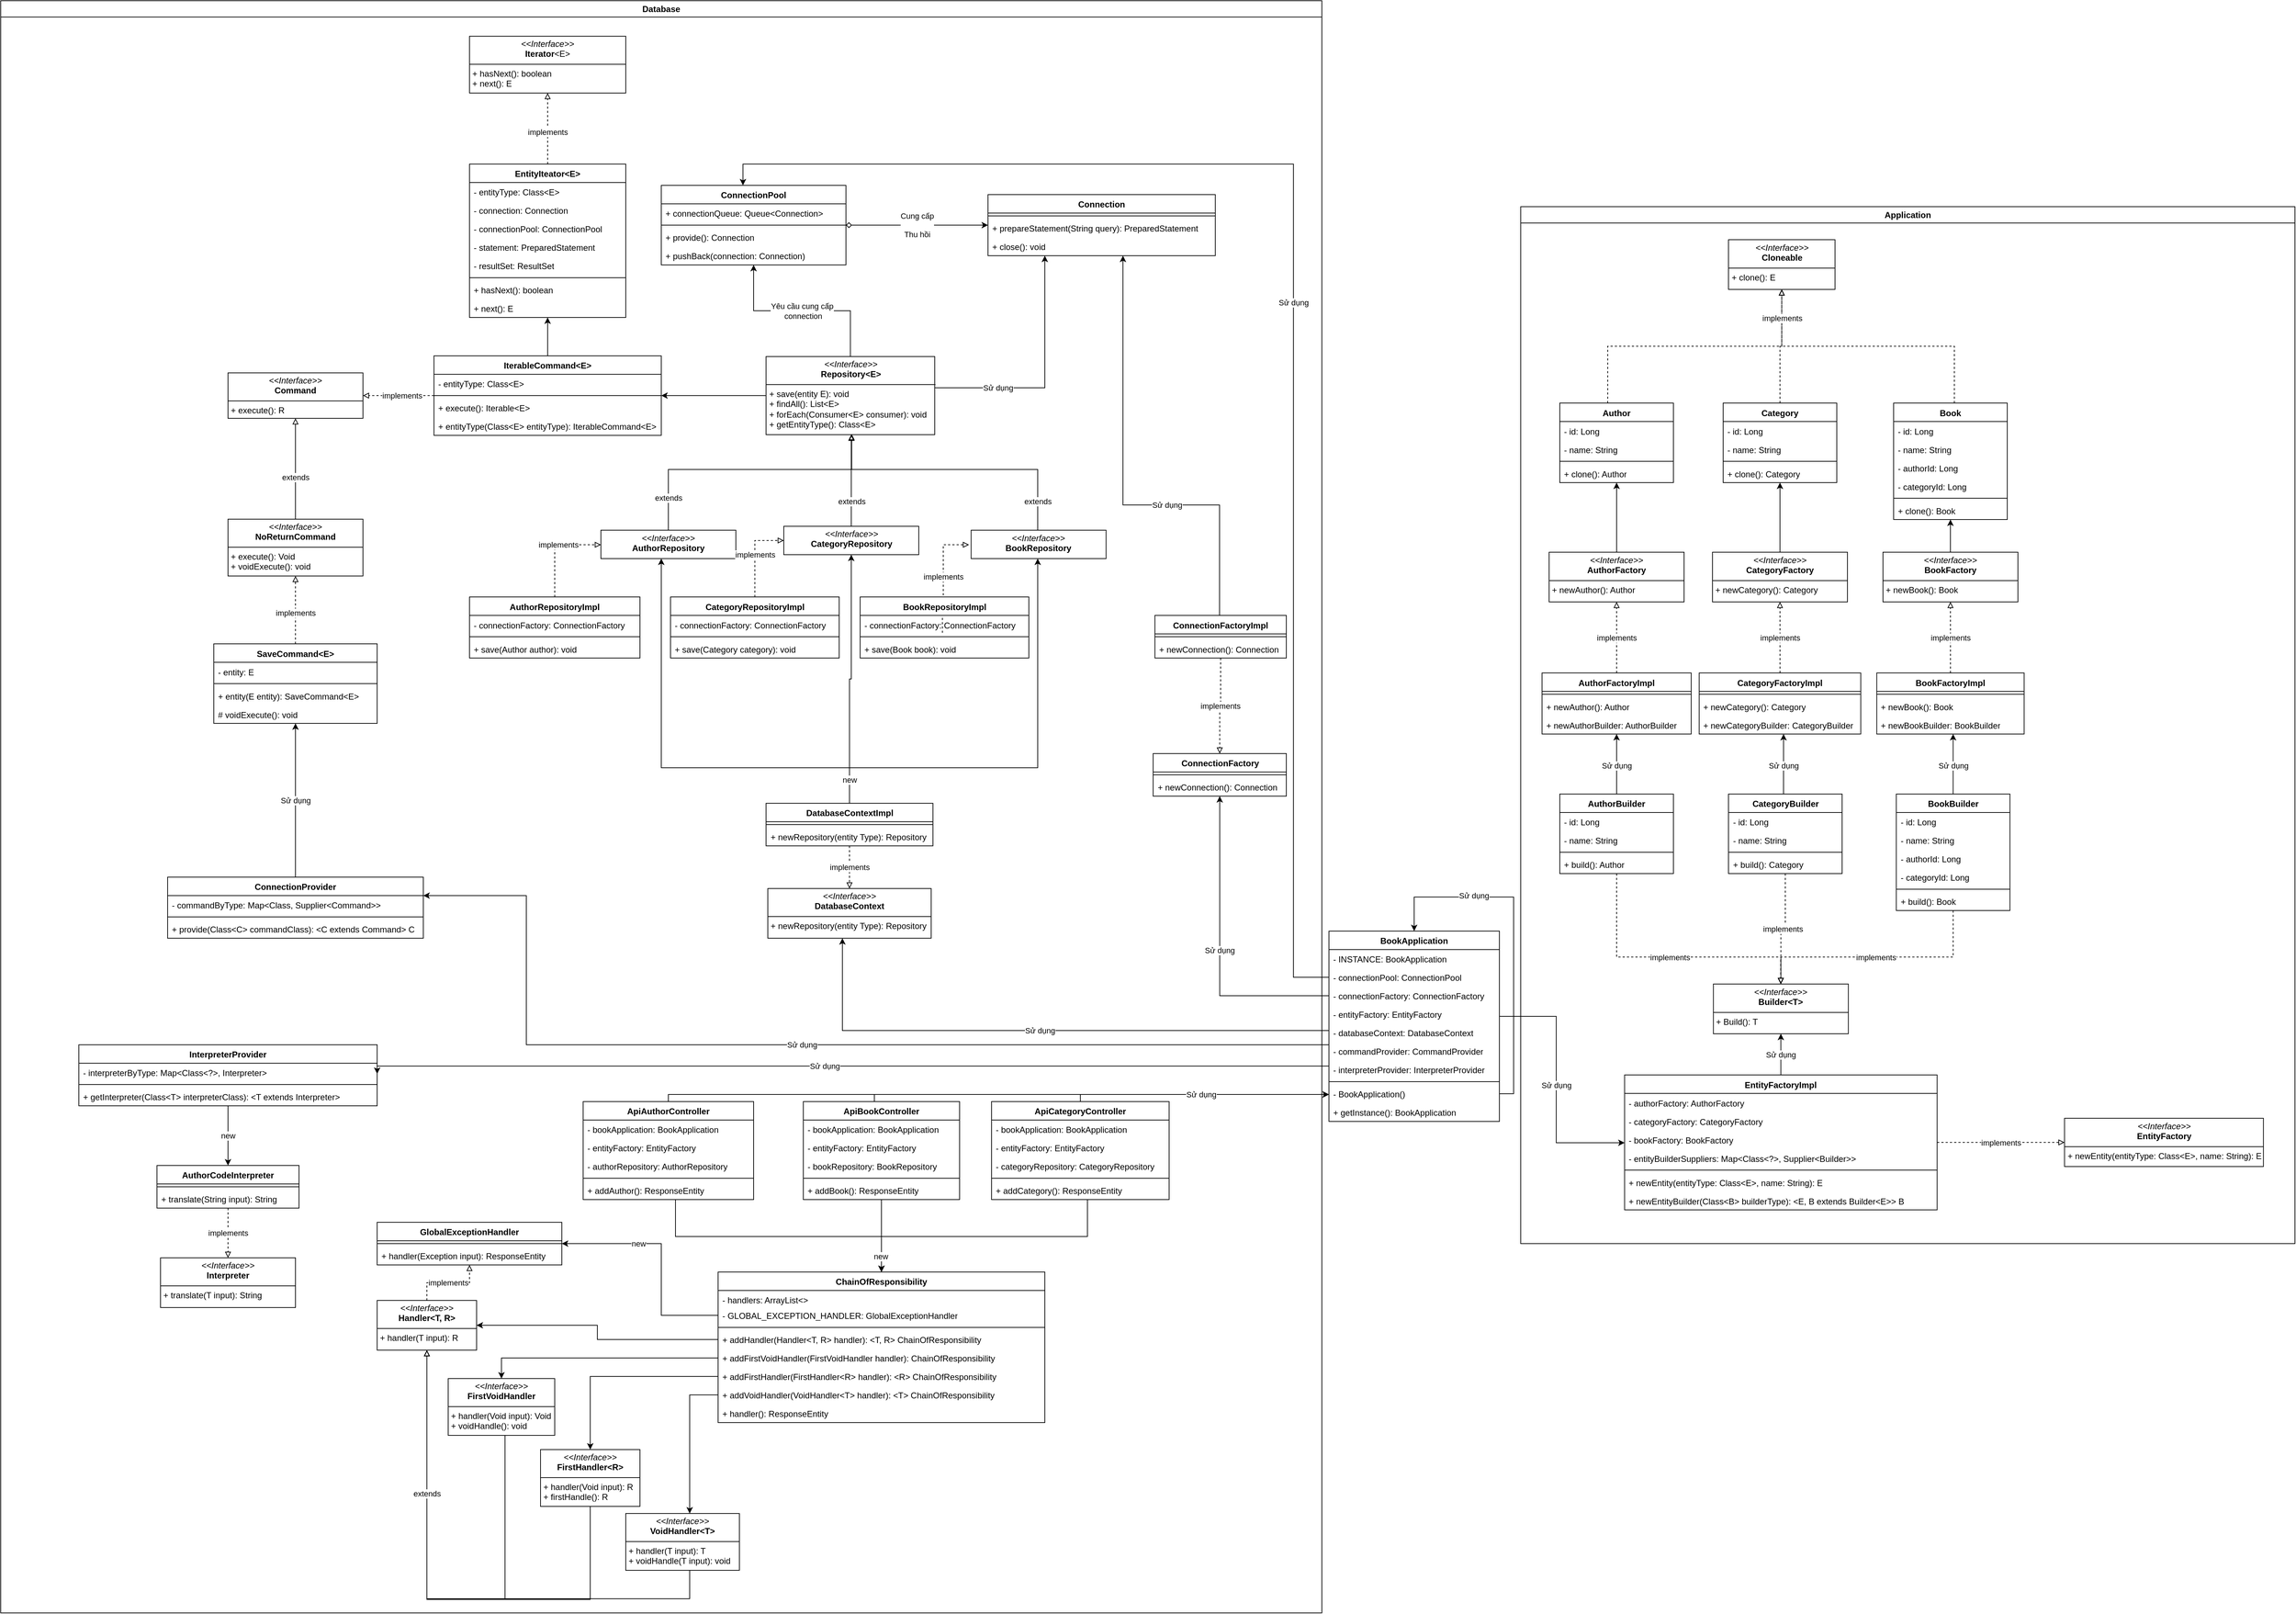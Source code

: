 <mxfile version="28.1.2">
  <diagram name="Page-1" id="Jox616BBbaNPBTk1cB_F">
    <mxGraphModel dx="1554" dy="1043" grid="1" gridSize="10" guides="1" tooltips="1" connect="1" arrows="1" fold="1" page="1" pageScale="1" pageWidth="900" pageHeight="1600" math="0" shadow="0">
      <root>
        <mxCell id="0" />
        <mxCell id="1" parent="0" />
        <mxCell id="YSZIbyWijCrxY-abKOGK-1" value="BookApplication" style="swimlane;fontStyle=1;align=center;verticalAlign=top;childLayout=stackLayout;horizontal=1;startSize=26;horizontalStack=0;resizeParent=1;resizeParentMax=0;resizeLast=0;collapsible=1;marginBottom=0;whiteSpace=wrap;html=1;" parent="1" vertex="1">
          <mxGeometry x="2490" y="1830" width="240" height="268" as="geometry" />
        </mxCell>
        <mxCell id="YSZIbyWijCrxY-abKOGK-2" value="- INSTANCE: BookApplication" style="text;strokeColor=none;fillColor=none;align=left;verticalAlign=top;spacingLeft=4;spacingRight=4;overflow=hidden;rotatable=0;points=[[0,0.5],[1,0.5]];portConstraint=eastwest;whiteSpace=wrap;html=1;" parent="YSZIbyWijCrxY-abKOGK-1" vertex="1">
          <mxGeometry y="26" width="240" height="26" as="geometry" />
        </mxCell>
        <mxCell id="kqvlaPF7dM8W92QIUAsW-24" value="- connectionPool: Connection&lt;span style=&quot;color: rgba(0, 0, 0, 0); font-family: monospace; font-size: 0px; text-wrap-mode: nowrap;&quot;&gt;%3CmxGraphModel%3E%3Croot%3E%3CmxCell%20id%3D%220%22%2F%3E%3CmxCell%20id%3D%221%22%20parent%3D%220%22%2F%3E%3CmxCell%20id%3D%222%22%20value%3D%22-%20entityFactory%3A%20EntityFactory%22%20style%3D%22text%3BstrokeColor%3Dnone%3BfillColor%3Dnone%3Balign%3Dleft%3BverticalAlign%3Dtop%3BspacingLeft%3D4%3BspacingRight%3D4%3Boverflow%3Dhidden%3Brotatable%3D0%3Bpoints%3D%5B%5B0%2C0.5%5D%2C%5B1%2C0.5%5D%5D%3BportConstraint%3Deastwest%3BwhiteSpace%3Dwrap%3Bhtml%3D1%3B%22%20vertex%3D%221%22%20parent%3D%221%22%3E%3CmxGeometry%20x%3D%222350%22%20y%3D%221144%22%20width%3D%22240%22%20height%3D%2226%22%20as%3D%22geometry%22%2F%3E%3C%2FmxCell%3E%3C%2Froot%3E%3C%2FmxGraphModel%3E&lt;/span&gt;Pool" style="text;strokeColor=none;fillColor=none;align=left;verticalAlign=top;spacingLeft=4;spacingRight=4;overflow=hidden;rotatable=0;points=[[0,0.5],[1,0.5]];portConstraint=eastwest;whiteSpace=wrap;html=1;" parent="YSZIbyWijCrxY-abKOGK-1" vertex="1">
          <mxGeometry y="52" width="240" height="26" as="geometry" />
        </mxCell>
        <mxCell id="YSZIbyWijCrxY-abKOGK-3" value="- connectionFactory: Connection&lt;span style=&quot;color: rgba(0, 0, 0, 0); font-family: monospace; font-size: 0px; text-wrap-mode: nowrap;&quot;&gt;%3CmxGraphModel%3E%3Croot%3E%3CmxCell%20id%3D%220%22%2F%3E%3CmxCell%20id%3D%221%22%20parent%3D%220%22%2F%3E%3CmxCell%20id%3D%222%22%20value%3D%22-%20entityFactory%3A%20EntityFactory%22%20style%3D%22text%3BstrokeColor%3Dnone%3BfillColor%3Dnone%3Balign%3Dleft%3BverticalAlign%3Dtop%3BspacingLeft%3D4%3BspacingRight%3D4%3Boverflow%3Dhidden%3Brotatable%3D0%3Bpoints%3D%5B%5B0%2C0.5%5D%2C%5B1%2C0.5%5D%5D%3BportConstraint%3Deastwest%3BwhiteSpace%3Dwrap%3Bhtml%3D1%3B%22%20vertex%3D%221%22%20parent%3D%221%22%3E%3CmxGeometry%20x%3D%222350%22%20y%3D%221144%22%20width%3D%22240%22%20height%3D%2226%22%20as%3D%22geometry%22%2F%3E%3C%2FmxCell%3E%3C%2Froot%3E%3C%2FmxGraphModel%3E&lt;/span&gt;Factory" style="text;strokeColor=none;fillColor=none;align=left;verticalAlign=top;spacingLeft=4;spacingRight=4;overflow=hidden;rotatable=0;points=[[0,0.5],[1,0.5]];portConstraint=eastwest;whiteSpace=wrap;html=1;" parent="YSZIbyWijCrxY-abKOGK-1" vertex="1">
          <mxGeometry y="78" width="240" height="26" as="geometry" />
        </mxCell>
        <mxCell id="YSZIbyWijCrxY-abKOGK-4" value="- entityFactory: EntityFactory" style="text;strokeColor=none;fillColor=none;align=left;verticalAlign=top;spacingLeft=4;spacingRight=4;overflow=hidden;rotatable=0;points=[[0,0.5],[1,0.5]];portConstraint=eastwest;whiteSpace=wrap;html=1;" parent="YSZIbyWijCrxY-abKOGK-1" vertex="1">
          <mxGeometry y="104" width="240" height="26" as="geometry" />
        </mxCell>
        <mxCell id="YSZIbyWijCrxY-abKOGK-5" value="- databaseContext: DatabaseContext" style="text;strokeColor=none;fillColor=none;align=left;verticalAlign=top;spacingLeft=4;spacingRight=4;overflow=hidden;rotatable=0;points=[[0,0.5],[1,0.5]];portConstraint=eastwest;whiteSpace=wrap;html=1;" parent="YSZIbyWijCrxY-abKOGK-1" vertex="1">
          <mxGeometry y="130" width="240" height="26" as="geometry" />
        </mxCell>
        <mxCell id="YSZIbyWijCrxY-abKOGK-6" value="- commandProvider: CommandProvider" style="text;strokeColor=none;fillColor=none;align=left;verticalAlign=top;spacingLeft=4;spacingRight=4;overflow=hidden;rotatable=0;points=[[0,0.5],[1,0.5]];portConstraint=eastwest;whiteSpace=wrap;html=1;" parent="YSZIbyWijCrxY-abKOGK-1" vertex="1">
          <mxGeometry y="156" width="240" height="26" as="geometry" />
        </mxCell>
        <mxCell id="kqvlaPF7dM8W92QIUAsW-14" value="- interpreterProvider: InterpreterProvider" style="text;strokeColor=none;fillColor=none;align=left;verticalAlign=top;spacingLeft=4;spacingRight=4;overflow=hidden;rotatable=0;points=[[0,0.5],[1,0.5]];portConstraint=eastwest;whiteSpace=wrap;html=1;" parent="YSZIbyWijCrxY-abKOGK-1" vertex="1">
          <mxGeometry y="182" width="240" height="26" as="geometry" />
        </mxCell>
        <mxCell id="YSZIbyWijCrxY-abKOGK-7" value="" style="line;strokeWidth=1;fillColor=none;align=left;verticalAlign=middle;spacingTop=-1;spacingLeft=3;spacingRight=3;rotatable=0;labelPosition=right;points=[];portConstraint=eastwest;strokeColor=inherit;" parent="YSZIbyWijCrxY-abKOGK-1" vertex="1">
          <mxGeometry y="208" width="240" height="8" as="geometry" />
        </mxCell>
        <mxCell id="YSZIbyWijCrxY-abKOGK-8" value="&lt;span style=&quot;color: rgb(0, 0, 0); background-color: rgb(255, 255, 255);&quot;&gt;Sử dụng&lt;/span&gt;" style="edgeStyle=orthogonalEdgeStyle;rounded=0;orthogonalLoop=1;jettySize=auto;html=1;" parent="YSZIbyWijCrxY-abKOGK-1" source="YSZIbyWijCrxY-abKOGK-9" target="YSZIbyWijCrxY-abKOGK-1" edge="1">
          <mxGeometry x="0.455" y="-2" relative="1" as="geometry">
            <Array as="points">
              <mxPoint x="260" y="229" />
              <mxPoint x="260" y="-48" />
              <mxPoint x="120" y="-48" />
            </Array>
            <mxPoint as="offset" />
          </mxGeometry>
        </mxCell>
        <mxCell id="YSZIbyWijCrxY-abKOGK-9" value="- BookApplication()" style="text;strokeColor=none;fillColor=none;align=left;verticalAlign=top;spacingLeft=4;spacingRight=4;overflow=hidden;rotatable=0;points=[[0,0.5],[1,0.5]];portConstraint=eastwest;whiteSpace=wrap;html=1;" parent="YSZIbyWijCrxY-abKOGK-1" vertex="1">
          <mxGeometry y="216" width="240" height="26" as="geometry" />
        </mxCell>
        <mxCell id="YSZIbyWijCrxY-abKOGK-10" value="+ getInstance(): BookApplication" style="text;strokeColor=none;fillColor=none;align=left;verticalAlign=top;spacingLeft=4;spacingRight=4;overflow=hidden;rotatable=0;points=[[0,0.5],[1,0.5]];portConstraint=eastwest;whiteSpace=wrap;html=1;" parent="YSZIbyWijCrxY-abKOGK-1" vertex="1">
          <mxGeometry y="242" width="240" height="26" as="geometry" />
        </mxCell>
        <mxCell id="YSZIbyWijCrxY-abKOGK-11" value="&lt;span style=&quot;color: rgb(0, 0, 0); background-color: rgb(255, 255, 255);&quot;&gt;Sử dụng&lt;/span&gt;" style="edgeStyle=orthogonalEdgeStyle;rounded=0;orthogonalLoop=1;jettySize=auto;html=1;" parent="1" source="YSZIbyWijCrxY-abKOGK-4" target="YSZIbyWijCrxY-abKOGK-134" edge="1">
          <mxGeometry relative="1" as="geometry">
            <mxPoint x="2940" y="1931" as="sourcePoint" />
            <Array as="points">
              <mxPoint x="2810" y="1950" />
              <mxPoint x="2810" y="2128" />
            </Array>
          </mxGeometry>
        </mxCell>
        <mxCell id="YSZIbyWijCrxY-abKOGK-12" value="Database" style="swimlane;whiteSpace=wrap;html=1;" parent="1" vertex="1">
          <mxGeometry x="620" y="520" width="1860" height="2270" as="geometry" />
        </mxCell>
        <mxCell id="YSZIbyWijCrxY-abKOGK-13" value="implements" style="edgeStyle=orthogonalEdgeStyle;rounded=0;orthogonalLoop=1;jettySize=auto;html=1;dashed=1;endArrow=block;endFill=0;" parent="YSZIbyWijCrxY-abKOGK-12" source="YSZIbyWijCrxY-abKOGK-15" target="YSZIbyWijCrxY-abKOGK-18" edge="1">
          <mxGeometry relative="1" as="geometry">
            <mxPoint as="offset" />
          </mxGeometry>
        </mxCell>
        <mxCell id="YSZIbyWijCrxY-abKOGK-14" value="Sử dụng" style="edgeStyle=orthogonalEdgeStyle;rounded=0;orthogonalLoop=1;jettySize=auto;html=1;" parent="YSZIbyWijCrxY-abKOGK-12" source="YSZIbyWijCrxY-abKOGK-15" target="YSZIbyWijCrxY-abKOGK-59" edge="1">
          <mxGeometry x="-0.284" relative="1" as="geometry">
            <Array as="points">
              <mxPoint x="1716" y="710" />
              <mxPoint x="1580" y="710" />
            </Array>
            <mxPoint as="offset" />
          </mxGeometry>
        </mxCell>
        <mxCell id="YSZIbyWijCrxY-abKOGK-15" value="ConnectionFactoryImpl" style="swimlane;fontStyle=1;align=center;verticalAlign=top;childLayout=stackLayout;horizontal=1;startSize=26;horizontalStack=0;resizeParent=1;resizeParentMax=0;resizeLast=0;collapsible=1;marginBottom=0;whiteSpace=wrap;html=1;" parent="YSZIbyWijCrxY-abKOGK-12" vertex="1">
          <mxGeometry x="1625" y="865.5" width="185" height="60" as="geometry">
            <mxRectangle x="1290" y="640" width="160" height="30" as="alternateBounds" />
          </mxGeometry>
        </mxCell>
        <mxCell id="YSZIbyWijCrxY-abKOGK-16" value="" style="line;strokeWidth=1;fillColor=none;align=left;verticalAlign=middle;spacingTop=-1;spacingLeft=3;spacingRight=3;rotatable=0;labelPosition=right;points=[];portConstraint=eastwest;strokeColor=inherit;" parent="YSZIbyWijCrxY-abKOGK-15" vertex="1">
          <mxGeometry y="26" width="185" height="8" as="geometry" />
        </mxCell>
        <mxCell id="YSZIbyWijCrxY-abKOGK-17" value="+ newConnection(): Connection" style="text;strokeColor=none;fillColor=none;align=left;verticalAlign=top;spacingLeft=4;spacingRight=4;overflow=hidden;rotatable=0;points=[[0,0.5],[1,0.5]];portConstraint=eastwest;whiteSpace=wrap;html=1;" parent="YSZIbyWijCrxY-abKOGK-15" vertex="1">
          <mxGeometry y="34" width="185" height="26" as="geometry" />
        </mxCell>
        <mxCell id="YSZIbyWijCrxY-abKOGK-18" value="ConnectionFactory" style="swimlane;fontStyle=1;align=center;verticalAlign=top;childLayout=stackLayout;horizontal=1;startSize=26;horizontalStack=0;resizeParent=1;resizeParentMax=0;resizeLast=0;collapsible=1;marginBottom=0;whiteSpace=wrap;html=1;" parent="YSZIbyWijCrxY-abKOGK-12" vertex="1">
          <mxGeometry x="1622.5" y="1060" width="187.5" height="60" as="geometry">
            <mxRectangle x="180" y="770" width="140" height="30" as="alternateBounds" />
          </mxGeometry>
        </mxCell>
        <mxCell id="YSZIbyWijCrxY-abKOGK-19" value="" style="line;strokeWidth=1;fillColor=none;align=left;verticalAlign=middle;spacingTop=-1;spacingLeft=3;spacingRight=3;rotatable=0;labelPosition=right;points=[];portConstraint=eastwest;strokeColor=inherit;" parent="YSZIbyWijCrxY-abKOGK-18" vertex="1">
          <mxGeometry y="26" width="187.5" height="8" as="geometry" />
        </mxCell>
        <mxCell id="YSZIbyWijCrxY-abKOGK-20" value="+ newConnection(): Connection" style="text;strokeColor=none;fillColor=none;align=left;verticalAlign=top;spacingLeft=4;spacingRight=4;overflow=hidden;rotatable=0;points=[[0,0.5],[1,0.5]];portConstraint=eastwest;whiteSpace=wrap;html=1;" parent="YSZIbyWijCrxY-abKOGK-18" vertex="1">
          <mxGeometry y="34" width="187.5" height="26" as="geometry" />
        </mxCell>
        <mxCell id="YSZIbyWijCrxY-abKOGK-21" value="Yêu cầu cung cấp&lt;div&gt;&amp;nbsp;connection&lt;/div&gt;" style="edgeStyle=orthogonalEdgeStyle;rounded=0;orthogonalLoop=1;jettySize=auto;html=1;" parent="YSZIbyWijCrxY-abKOGK-12" source="YSZIbyWijCrxY-abKOGK-23" target="YSZIbyWijCrxY-abKOGK-54" edge="1">
          <mxGeometry relative="1" as="geometry" />
        </mxCell>
        <mxCell id="YSZIbyWijCrxY-abKOGK-22" value="Sử dụng" style="edgeStyle=orthogonalEdgeStyle;rounded=0;orthogonalLoop=1;jettySize=auto;html=1;" parent="YSZIbyWijCrxY-abKOGK-12" source="YSZIbyWijCrxY-abKOGK-23" target="YSZIbyWijCrxY-abKOGK-59" edge="1">
          <mxGeometry x="-0.48" relative="1" as="geometry">
            <mxPoint as="offset" />
            <Array as="points">
              <mxPoint x="1470" y="545" />
            </Array>
          </mxGeometry>
        </mxCell>
        <mxCell id="_2f_RUBZMQc2lg3zq6Xx-146" style="edgeStyle=orthogonalEdgeStyle;rounded=0;orthogonalLoop=1;jettySize=auto;html=1;" parent="YSZIbyWijCrxY-abKOGK-12" source="YSZIbyWijCrxY-abKOGK-23" target="_2f_RUBZMQc2lg3zq6Xx-1" edge="1">
          <mxGeometry relative="1" as="geometry" />
        </mxCell>
        <mxCell id="YSZIbyWijCrxY-abKOGK-23" value="&lt;p style=&quot;margin:0px;margin-top:4px;text-align:center;&quot;&gt;&lt;i&gt;&amp;lt;&amp;lt;Interface&amp;gt;&amp;gt;&lt;/i&gt;&lt;br&gt;&lt;b&gt;Repository&amp;lt;E&amp;gt;&lt;/b&gt;&lt;/p&gt;&lt;hr size=&quot;1&quot; style=&quot;border-style:solid;&quot;&gt;&lt;p style=&quot;margin:0px;margin-left:4px;&quot;&gt;+ save(entity E): void&lt;/p&gt;&lt;p style=&quot;margin:0px;margin-left:4px;&quot;&gt;+ findAll(): List&amp;lt;E&amp;gt;&lt;/p&gt;&lt;p style=&quot;margin:0px;margin-left:4px;&quot;&gt;+ forEach(Consumer&amp;lt;E&amp;gt; consumer): void&lt;/p&gt;&lt;p style=&quot;margin:0px;margin-left:4px;&quot;&gt;+ getEntityType(): Class&amp;lt;E&amp;gt;&lt;/p&gt;" style="verticalAlign=top;align=left;overflow=fill;html=1;whiteSpace=wrap;" parent="YSZIbyWijCrxY-abKOGK-12" vertex="1">
          <mxGeometry x="1077.5" y="501" width="237.5" height="110" as="geometry" />
        </mxCell>
        <mxCell id="YSZIbyWijCrxY-abKOGK-24" value="&lt;span style=&quot;color: rgb(0, 0, 0); font-family: Helvetica; font-size: 11px; font-style: normal; font-variant-ligatures: normal; font-variant-caps: normal; font-weight: 400; letter-spacing: normal; orphans: 2; text-align: center; text-indent: 0px; text-transform: none; widows: 2; word-spacing: 0px; -webkit-text-stroke-width: 0px; white-space: nowrap; background-color: rgb(255, 255, 255); text-decoration-thickness: initial; text-decoration-style: initial; text-decoration-color: initial; float: none; display: inline !important;&quot;&gt;extends&lt;/span&gt;" style="edgeStyle=orthogonalEdgeStyle;rounded=0;orthogonalLoop=1;jettySize=auto;html=1;endArrow=block;endFill=0;" parent="YSZIbyWijCrxY-abKOGK-12" source="YSZIbyWijCrxY-abKOGK-25" target="YSZIbyWijCrxY-abKOGK-23" edge="1">
          <mxGeometry x="-0.444" relative="1" as="geometry">
            <mxPoint x="1197.5" y="680" as="sourcePoint" />
            <mxPoint x="1192.5" y="575" as="targetPoint" />
            <Array as="points">
              <mxPoint x="1192.5" y="540" />
              <mxPoint x="1192.5" y="540" />
            </Array>
            <mxPoint y="1" as="offset" />
          </mxGeometry>
        </mxCell>
        <mxCell id="YSZIbyWijCrxY-abKOGK-25" value="&lt;p style=&quot;margin:0px;margin-top:4px;text-align:center;&quot;&gt;&lt;i&gt;&amp;lt;&amp;lt;Interface&amp;gt;&amp;gt;&lt;/i&gt;&lt;br&gt;&lt;b&gt;Category&lt;/b&gt;&lt;b style=&quot;background-color: transparent; color: light-dark(rgb(0, 0, 0), rgb(255, 255, 255));&quot;&gt;Repository&lt;/b&gt;&lt;/p&gt;" style="verticalAlign=top;align=left;overflow=fill;html=1;whiteSpace=wrap;" parent="YSZIbyWijCrxY-abKOGK-12" vertex="1">
          <mxGeometry x="1102.5" y="740" width="190" height="40" as="geometry" />
        </mxCell>
        <mxCell id="YSZIbyWijCrxY-abKOGK-26" value="&lt;span style=&quot;color: rgb(0, 0, 0); font-family: Helvetica; font-size: 11px; font-style: normal; font-variant-ligatures: normal; font-variant-caps: normal; font-weight: 400; letter-spacing: normal; orphans: 2; text-align: center; text-indent: 0px; text-transform: none; widows: 2; word-spacing: 0px; -webkit-text-stroke-width: 0px; white-space: nowrap; background-color: rgb(255, 255, 255); text-decoration-thickness: initial; text-decoration-style: initial; text-decoration-color: initial; display: inline !important; float: none;&quot;&gt;extends&lt;/span&gt;" style="edgeStyle=orthogonalEdgeStyle;rounded=0;orthogonalLoop=1;jettySize=auto;html=1;endArrow=block;endFill=0;" parent="YSZIbyWijCrxY-abKOGK-12" edge="1">
          <mxGeometry x="-0.769" relative="1" as="geometry">
            <mxPoint x="940.0" y="745.5" as="sourcePoint" />
            <mxPoint x="1198" y="610" as="targetPoint" />
            <Array as="points">
              <mxPoint x="940" y="660" />
              <mxPoint x="1198" y="660" />
            </Array>
            <mxPoint as="offset" />
          </mxGeometry>
        </mxCell>
        <mxCell id="YSZIbyWijCrxY-abKOGK-27" value="&lt;p style=&quot;margin:0px;margin-top:4px;text-align:center;&quot;&gt;&lt;i&gt;&amp;lt;&amp;lt;Interface&amp;gt;&amp;gt;&lt;/i&gt;&lt;br&gt;&lt;b&gt;AuthorRepository&lt;/b&gt;&lt;/p&gt;&lt;p style=&quot;margin:0px;margin-left:4px;&quot;&gt;&lt;br&gt;&lt;/p&gt;" style="verticalAlign=top;align=left;overflow=fill;html=1;whiteSpace=wrap;" parent="YSZIbyWijCrxY-abKOGK-12" vertex="1">
          <mxGeometry x="845" y="745.5" width="190" height="40" as="geometry" />
        </mxCell>
        <mxCell id="YSZIbyWijCrxY-abKOGK-28" value="extends" style="edgeStyle=orthogonalEdgeStyle;rounded=0;orthogonalLoop=1;jettySize=auto;html=1;endArrow=block;endFill=0;" parent="YSZIbyWijCrxY-abKOGK-12" source="YSZIbyWijCrxY-abKOGK-29" target="YSZIbyWijCrxY-abKOGK-23" edge="1">
          <mxGeometry x="-0.794" relative="1" as="geometry">
            <mxPoint x="1437.5" y="685" as="sourcePoint" />
            <mxPoint x="1197.5" y="580" as="targetPoint" />
            <Array as="points">
              <mxPoint x="1460" y="660" />
              <mxPoint x="1198" y="660" />
            </Array>
            <mxPoint as="offset" />
          </mxGeometry>
        </mxCell>
        <mxCell id="YSZIbyWijCrxY-abKOGK-29" value="&lt;p style=&quot;margin:0px;margin-top:4px;text-align:center;&quot;&gt;&lt;i&gt;&amp;lt;&amp;lt;Interface&amp;gt;&amp;gt;&lt;/i&gt;&lt;br&gt;&lt;b&gt;Book&lt;/b&gt;&lt;b style=&quot;background-color: transparent; color: light-dark(rgb(0, 0, 0), rgb(255, 255, 255));&quot;&gt;Repository&lt;/b&gt;&lt;/p&gt;" style="verticalAlign=top;align=left;overflow=fill;html=1;whiteSpace=wrap;" parent="YSZIbyWijCrxY-abKOGK-12" vertex="1">
          <mxGeometry x="1366.25" y="745.5" width="190" height="40" as="geometry" />
        </mxCell>
        <mxCell id="YSZIbyWijCrxY-abKOGK-30" value="&lt;span style=&quot;color: rgb(0, 0, 0); font-family: Helvetica; font-size: 11px; font-style: normal; font-variant-ligatures: normal; font-variant-caps: normal; font-weight: 400; letter-spacing: normal; orphans: 2; text-align: center; text-indent: 0px; text-transform: none; widows: 2; word-spacing: 0px; -webkit-text-stroke-width: 0px; white-space: nowrap; background-color: rgb(255, 255, 255); text-decoration-thickness: initial; text-decoration-style: initial; text-decoration-color: initial; float: none; display: inline !important;&quot;&gt;implements&lt;/span&gt;" style="edgeStyle=orthogonalEdgeStyle;rounded=0;orthogonalLoop=1;jettySize=auto;html=1;dashed=1;endArrow=block;endFill=0;" parent="YSZIbyWijCrxY-abKOGK-12" source="YSZIbyWijCrxY-abKOGK-31" target="YSZIbyWijCrxY-abKOGK-27" edge="1">
          <mxGeometry x="0.124" relative="1" as="geometry">
            <mxPoint as="offset" />
            <Array as="points">
              <mxPoint x="780" y="766" />
            </Array>
          </mxGeometry>
        </mxCell>
        <mxCell id="YSZIbyWijCrxY-abKOGK-31" value="AuthorRepositoryImpl" style="swimlane;fontStyle=1;align=center;verticalAlign=top;childLayout=stackLayout;horizontal=1;startSize=26;horizontalStack=0;resizeParent=1;resizeParentMax=0;resizeLast=0;collapsible=1;marginBottom=0;whiteSpace=wrap;html=1;" parent="YSZIbyWijCrxY-abKOGK-12" vertex="1">
          <mxGeometry x="660" y="839.5" width="240" height="86" as="geometry">
            <mxRectangle x="1655" y="810" width="180" height="30" as="alternateBounds" />
          </mxGeometry>
        </mxCell>
        <mxCell id="YSZIbyWijCrxY-abKOGK-32" value="- connectionFactory: ConnectionFactory" style="text;strokeColor=none;fillColor=none;align=left;verticalAlign=top;spacingLeft=4;spacingRight=4;overflow=hidden;rotatable=0;points=[[0,0.5],[1,0.5]];portConstraint=eastwest;whiteSpace=wrap;html=1;" parent="YSZIbyWijCrxY-abKOGK-31" vertex="1">
          <mxGeometry y="26" width="240" height="26" as="geometry" />
        </mxCell>
        <mxCell id="YSZIbyWijCrxY-abKOGK-33" value="" style="line;strokeWidth=1;fillColor=none;align=left;verticalAlign=middle;spacingTop=-1;spacingLeft=3;spacingRight=3;rotatable=0;labelPosition=right;points=[];portConstraint=eastwest;strokeColor=inherit;" parent="YSZIbyWijCrxY-abKOGK-31" vertex="1">
          <mxGeometry y="52" width="240" height="8" as="geometry" />
        </mxCell>
        <mxCell id="YSZIbyWijCrxY-abKOGK-34" value="+ save(Author author): void" style="text;strokeColor=none;fillColor=none;align=left;verticalAlign=top;spacingLeft=4;spacingRight=4;overflow=hidden;rotatable=0;points=[[0,0.5],[1,0.5]];portConstraint=eastwest;whiteSpace=wrap;html=1;" parent="YSZIbyWijCrxY-abKOGK-31" vertex="1">
          <mxGeometry y="60" width="240" height="26" as="geometry" />
        </mxCell>
        <mxCell id="YSZIbyWijCrxY-abKOGK-35" value="implements" style="edgeStyle=orthogonalEdgeStyle;rounded=0;orthogonalLoop=1;jettySize=auto;html=1;dashed=1;endArrow=block;endFill=0;" parent="YSZIbyWijCrxY-abKOGK-12" source="YSZIbyWijCrxY-abKOGK-36" target="YSZIbyWijCrxY-abKOGK-25" edge="1">
          <mxGeometry relative="1" as="geometry">
            <Array as="points">
              <mxPoint x="1062" y="760" />
            </Array>
          </mxGeometry>
        </mxCell>
        <mxCell id="YSZIbyWijCrxY-abKOGK-36" value="CategoryRepositoryImpl" style="swimlane;fontStyle=1;align=center;verticalAlign=top;childLayout=stackLayout;horizontal=1;startSize=26;horizontalStack=0;resizeParent=1;resizeParentMax=0;resizeLast=0;collapsible=1;marginBottom=0;whiteSpace=wrap;html=1;" parent="YSZIbyWijCrxY-abKOGK-12" vertex="1">
          <mxGeometry x="943" y="839.5" width="237.5" height="86" as="geometry">
            <mxRectangle x="1880" y="810" width="190" height="30" as="alternateBounds" />
          </mxGeometry>
        </mxCell>
        <mxCell id="YSZIbyWijCrxY-abKOGK-37" value="- connectionFactory: ConnectionFactory" style="text;strokeColor=none;fillColor=none;align=left;verticalAlign=top;spacingLeft=4;spacingRight=4;overflow=hidden;rotatable=0;points=[[0,0.5],[1,0.5]];portConstraint=eastwest;whiteSpace=wrap;html=1;" parent="YSZIbyWijCrxY-abKOGK-36" vertex="1">
          <mxGeometry y="26" width="237.5" height="26" as="geometry" />
        </mxCell>
        <mxCell id="YSZIbyWijCrxY-abKOGK-38" value="" style="line;strokeWidth=1;fillColor=none;align=left;verticalAlign=middle;spacingTop=-1;spacingLeft=3;spacingRight=3;rotatable=0;labelPosition=right;points=[];portConstraint=eastwest;strokeColor=inherit;" parent="YSZIbyWijCrxY-abKOGK-36" vertex="1">
          <mxGeometry y="52" width="237.5" height="8" as="geometry" />
        </mxCell>
        <mxCell id="YSZIbyWijCrxY-abKOGK-39" value="+ save(Category category): void" style="text;strokeColor=none;fillColor=none;align=left;verticalAlign=top;spacingLeft=4;spacingRight=4;overflow=hidden;rotatable=0;points=[[0,0.5],[1,0.5]];portConstraint=eastwest;whiteSpace=wrap;html=1;" parent="YSZIbyWijCrxY-abKOGK-36" vertex="1">
          <mxGeometry y="60" width="237.5" height="26" as="geometry" />
        </mxCell>
        <mxCell id="YSZIbyWijCrxY-abKOGK-40" value="implements" style="edgeStyle=orthogonalEdgeStyle;rounded=0;orthogonalLoop=1;jettySize=auto;html=1;dashed=1;endArrow=block;endFill=0;" parent="YSZIbyWijCrxY-abKOGK-12" edge="1">
          <mxGeometry relative="1" as="geometry">
            <mxPoint x="1325.8" y="890" as="sourcePoint" />
            <mxPoint x="1363.25" y="766" as="targetPoint" />
            <Array as="points">
              <mxPoint x="1326" y="838" />
              <mxPoint x="1327" y="838" />
              <mxPoint x="1327" y="766" />
            </Array>
          </mxGeometry>
        </mxCell>
        <mxCell id="YSZIbyWijCrxY-abKOGK-41" value="BookRepositoryImpl" style="swimlane;fontStyle=1;align=center;verticalAlign=top;childLayout=stackLayout;horizontal=1;startSize=26;horizontalStack=0;resizeParent=1;resizeParentMax=0;resizeLast=0;collapsible=1;marginBottom=0;whiteSpace=wrap;html=1;" parent="YSZIbyWijCrxY-abKOGK-12" vertex="1">
          <mxGeometry x="1210" y="839.5" width="237.5" height="86" as="geometry">
            <mxRectangle x="2120" y="810" width="190" height="30" as="alternateBounds" />
          </mxGeometry>
        </mxCell>
        <mxCell id="YSZIbyWijCrxY-abKOGK-42" value="- connectionFactory: ConnectionFactory" style="text;strokeColor=none;fillColor=none;align=left;verticalAlign=top;spacingLeft=4;spacingRight=4;overflow=hidden;rotatable=0;points=[[0,0.5],[1,0.5]];portConstraint=eastwest;whiteSpace=wrap;html=1;" parent="YSZIbyWijCrxY-abKOGK-41" vertex="1">
          <mxGeometry y="26" width="237.5" height="26" as="geometry" />
        </mxCell>
        <mxCell id="YSZIbyWijCrxY-abKOGK-43" value="" style="line;strokeWidth=1;fillColor=none;align=left;verticalAlign=middle;spacingTop=-1;spacingLeft=3;spacingRight=3;rotatable=0;labelPosition=right;points=[];portConstraint=eastwest;strokeColor=inherit;" parent="YSZIbyWijCrxY-abKOGK-41" vertex="1">
          <mxGeometry y="52" width="237.5" height="8" as="geometry" />
        </mxCell>
        <mxCell id="YSZIbyWijCrxY-abKOGK-44" value="+ save(Book book): void" style="text;strokeColor=none;fillColor=none;align=left;verticalAlign=top;spacingLeft=4;spacingRight=4;overflow=hidden;rotatable=0;points=[[0,0.5],[1,0.5]];portConstraint=eastwest;whiteSpace=wrap;html=1;" parent="YSZIbyWijCrxY-abKOGK-41" vertex="1">
          <mxGeometry y="60" width="237.5" height="26" as="geometry" />
        </mxCell>
        <mxCell id="YSZIbyWijCrxY-abKOGK-45" value="implements" style="edgeStyle=orthogonalEdgeStyle;rounded=0;orthogonalLoop=1;jettySize=auto;html=1;dashed=1;endArrow=block;endFill=0;" parent="YSZIbyWijCrxY-abKOGK-12" source="YSZIbyWijCrxY-abKOGK-49" target="YSZIbyWijCrxY-abKOGK-52" edge="1">
          <mxGeometry relative="1" as="geometry" />
        </mxCell>
        <mxCell id="YSZIbyWijCrxY-abKOGK-46" value="" style="edgeStyle=orthogonalEdgeStyle;rounded=0;orthogonalLoop=1;jettySize=auto;html=1;startArrow=none;startFill=0;" parent="YSZIbyWijCrxY-abKOGK-12" source="YSZIbyWijCrxY-abKOGK-49" target="YSZIbyWijCrxY-abKOGK-29" edge="1">
          <mxGeometry x="0.691" relative="1" as="geometry">
            <mxPoint x="1195" y="1195.5" as="sourcePoint" />
            <mxPoint x="1445" y="996" as="targetPoint" />
            <Array as="points">
              <mxPoint x="1195" y="1080" />
              <mxPoint x="1460" y="1080" />
            </Array>
            <mxPoint as="offset" />
          </mxGeometry>
        </mxCell>
        <mxCell id="YSZIbyWijCrxY-abKOGK-47" value="" style="edgeStyle=orthogonalEdgeStyle;rounded=0;orthogonalLoop=1;jettySize=auto;html=1;" parent="YSZIbyWijCrxY-abKOGK-12" source="YSZIbyWijCrxY-abKOGK-49" target="YSZIbyWijCrxY-abKOGK-25" edge="1">
          <mxGeometry x="0.439" y="-34" relative="1" as="geometry">
            <mxPoint x="1191.63" y="1195.5" as="sourcePoint" />
            <mxPoint x="1194.13" y="991.5" as="targetPoint" />
            <Array as="points" />
            <mxPoint as="offset" />
          </mxGeometry>
        </mxCell>
        <mxCell id="YSZIbyWijCrxY-abKOGK-48" value="new" style="edgeStyle=orthogonalEdgeStyle;rounded=0;orthogonalLoop=1;jettySize=auto;html=1;" parent="YSZIbyWijCrxY-abKOGK-12" source="YSZIbyWijCrxY-abKOGK-49" target="YSZIbyWijCrxY-abKOGK-27" edge="1">
          <mxGeometry x="-0.89" relative="1" as="geometry">
            <mxPoint x="1195" y="1195.5" as="sourcePoint" />
            <mxPoint x="925" y="996" as="targetPoint" />
            <Array as="points">
              <mxPoint x="1195" y="1080" />
              <mxPoint x="930" y="1080" />
            </Array>
            <mxPoint as="offset" />
          </mxGeometry>
        </mxCell>
        <mxCell id="YSZIbyWijCrxY-abKOGK-49" value="DatabaseContextImpl" style="swimlane;fontStyle=1;align=center;verticalAlign=top;childLayout=stackLayout;horizontal=1;startSize=26;horizontalStack=0;resizeParent=1;resizeParentMax=0;resizeLast=0;collapsible=1;marginBottom=0;whiteSpace=wrap;html=1;" parent="YSZIbyWijCrxY-abKOGK-12" vertex="1">
          <mxGeometry x="1077.5" y="1130" width="235" height="60" as="geometry" />
        </mxCell>
        <mxCell id="YSZIbyWijCrxY-abKOGK-50" value="" style="line;strokeWidth=1;fillColor=none;align=left;verticalAlign=middle;spacingTop=-1;spacingLeft=3;spacingRight=3;rotatable=0;labelPosition=right;points=[];portConstraint=eastwest;strokeColor=inherit;" parent="YSZIbyWijCrxY-abKOGK-49" vertex="1">
          <mxGeometry y="26" width="235" height="8" as="geometry" />
        </mxCell>
        <mxCell id="YSZIbyWijCrxY-abKOGK-51" value="+ newRepository(entity Type): Repository" style="text;strokeColor=none;fillColor=none;align=left;verticalAlign=top;spacingLeft=4;spacingRight=4;overflow=hidden;rotatable=0;points=[[0,0.5],[1,0.5]];portConstraint=eastwest;whiteSpace=wrap;html=1;" parent="YSZIbyWijCrxY-abKOGK-49" vertex="1">
          <mxGeometry y="34" width="235" height="26" as="geometry" />
        </mxCell>
        <mxCell id="YSZIbyWijCrxY-abKOGK-52" value="&lt;p style=&quot;margin:0px;margin-top:4px;text-align:center;&quot;&gt;&lt;i&gt;&amp;lt;&amp;lt;Interface&amp;gt;&amp;gt;&lt;/i&gt;&lt;br&gt;&lt;b&gt;DatabaseContext&lt;/b&gt;&lt;/p&gt;&lt;hr size=&quot;1&quot; style=&quot;border-style:solid;&quot;&gt;&lt;p style=&quot;margin:0px;margin-left:4px;&quot;&gt;+ newRepository(entity Type): Repository&lt;/p&gt;" style="verticalAlign=top;align=left;overflow=fill;html=1;whiteSpace=wrap;" parent="YSZIbyWijCrxY-abKOGK-12" vertex="1">
          <mxGeometry x="1080" y="1250" width="230" height="70" as="geometry" />
        </mxCell>
        <mxCell id="YSZIbyWijCrxY-abKOGK-53" value="Cung cấp&lt;div&gt;&lt;br&gt;&lt;/div&gt;&lt;div&gt;Thu hồi&lt;/div&gt;" style="edgeStyle=orthogonalEdgeStyle;rounded=0;orthogonalLoop=1;jettySize=auto;html=1;startArrow=diamond;startFill=0;" parent="YSZIbyWijCrxY-abKOGK-12" source="YSZIbyWijCrxY-abKOGK-54" target="YSZIbyWijCrxY-abKOGK-59" edge="1">
          <mxGeometry relative="1" as="geometry">
            <Array as="points">
              <mxPoint x="1290" y="316" />
              <mxPoint x="1290" y="316" />
            </Array>
            <mxPoint as="offset" />
          </mxGeometry>
        </mxCell>
        <mxCell id="YSZIbyWijCrxY-abKOGK-54" value="ConnectionPool" style="swimlane;fontStyle=1;align=center;verticalAlign=top;childLayout=stackLayout;horizontal=1;startSize=26;horizontalStack=0;resizeParent=1;resizeParentMax=0;resizeLast=0;collapsible=1;marginBottom=0;whiteSpace=wrap;html=1;" parent="YSZIbyWijCrxY-abKOGK-12" vertex="1">
          <mxGeometry x="930" y="260" width="260" height="112" as="geometry" />
        </mxCell>
        <mxCell id="YSZIbyWijCrxY-abKOGK-55" value="+ connectionQueue: Queue&amp;lt;Connection&amp;gt;" style="text;strokeColor=none;fillColor=none;align=left;verticalAlign=top;spacingLeft=4;spacingRight=4;overflow=hidden;rotatable=0;points=[[0,0.5],[1,0.5]];portConstraint=eastwest;whiteSpace=wrap;html=1;" parent="YSZIbyWijCrxY-abKOGK-54" vertex="1">
          <mxGeometry y="26" width="260" height="26" as="geometry" />
        </mxCell>
        <mxCell id="YSZIbyWijCrxY-abKOGK-56" value="" style="line;strokeWidth=1;fillColor=none;align=left;verticalAlign=middle;spacingTop=-1;spacingLeft=3;spacingRight=3;rotatable=0;labelPosition=right;points=[];portConstraint=eastwest;strokeColor=inherit;" parent="YSZIbyWijCrxY-abKOGK-54" vertex="1">
          <mxGeometry y="52" width="260" height="8" as="geometry" />
        </mxCell>
        <mxCell id="YSZIbyWijCrxY-abKOGK-57" value="+ provide(): Connection" style="text;strokeColor=none;fillColor=none;align=left;verticalAlign=top;spacingLeft=4;spacingRight=4;overflow=hidden;rotatable=0;points=[[0,0.5],[1,0.5]];portConstraint=eastwest;whiteSpace=wrap;html=1;" parent="YSZIbyWijCrxY-abKOGK-54" vertex="1">
          <mxGeometry y="60" width="260" height="26" as="geometry" />
        </mxCell>
        <mxCell id="YSZIbyWijCrxY-abKOGK-58" value="+ pushBack(connection: Connection)" style="text;strokeColor=none;fillColor=none;align=left;verticalAlign=top;spacingLeft=4;spacingRight=4;overflow=hidden;rotatable=0;points=[[0,0.5],[1,0.5]];portConstraint=eastwest;whiteSpace=wrap;html=1;" parent="YSZIbyWijCrxY-abKOGK-54" vertex="1">
          <mxGeometry y="86" width="260" height="26" as="geometry" />
        </mxCell>
        <mxCell id="YSZIbyWijCrxY-abKOGK-59" value="Connection" style="swimlane;fontStyle=1;align=center;verticalAlign=top;childLayout=stackLayout;horizontal=1;startSize=26;horizontalStack=0;resizeParent=1;resizeParentMax=0;resizeLast=0;collapsible=1;marginBottom=0;whiteSpace=wrap;html=1;" parent="YSZIbyWijCrxY-abKOGK-12" vertex="1">
          <mxGeometry x="1390" y="273" width="320" height="86" as="geometry" />
        </mxCell>
        <mxCell id="YSZIbyWijCrxY-abKOGK-60" value="" style="line;strokeWidth=1;fillColor=none;align=left;verticalAlign=middle;spacingTop=-1;spacingLeft=3;spacingRight=3;rotatable=0;labelPosition=right;points=[];portConstraint=eastwest;strokeColor=inherit;" parent="YSZIbyWijCrxY-abKOGK-59" vertex="1">
          <mxGeometry y="26" width="320" height="8" as="geometry" />
        </mxCell>
        <mxCell id="YSZIbyWijCrxY-abKOGK-61" value="+ prepareStatement(String query): PreparedStatement" style="text;strokeColor=none;fillColor=none;align=left;verticalAlign=top;spacingLeft=4;spacingRight=4;overflow=hidden;rotatable=0;points=[[0,0.5],[1,0.5]];portConstraint=eastwest;whiteSpace=wrap;html=1;" parent="YSZIbyWijCrxY-abKOGK-59" vertex="1">
          <mxGeometry y="34" width="320" height="26" as="geometry" />
        </mxCell>
        <mxCell id="YSZIbyWijCrxY-abKOGK-62" value="+ close(): void" style="text;strokeColor=none;fillColor=none;align=left;verticalAlign=top;spacingLeft=4;spacingRight=4;overflow=hidden;rotatable=0;points=[[0,0.5],[1,0.5]];portConstraint=eastwest;whiteSpace=wrap;html=1;" parent="YSZIbyWijCrxY-abKOGK-59" vertex="1">
          <mxGeometry y="60" width="320" height="26" as="geometry" />
        </mxCell>
        <mxCell id="YSZIbyWijCrxY-abKOGK-63" value="ApiCategoryController" style="swimlane;fontStyle=1;align=center;verticalAlign=top;childLayout=stackLayout;horizontal=1;startSize=26;horizontalStack=0;resizeParent=1;resizeParentMax=0;resizeLast=0;collapsible=1;marginBottom=0;whiteSpace=wrap;html=1;" parent="YSZIbyWijCrxY-abKOGK-12" vertex="1">
          <mxGeometry x="1395" y="1550" width="250" height="138" as="geometry" />
        </mxCell>
        <mxCell id="YSZIbyWijCrxY-abKOGK-64" value="- bookApplication: BookApplication" style="text;strokeColor=none;fillColor=none;align=left;verticalAlign=top;spacingLeft=4;spacingRight=4;overflow=hidden;rotatable=0;points=[[0,0.5],[1,0.5]];portConstraint=eastwest;whiteSpace=wrap;html=1;" parent="YSZIbyWijCrxY-abKOGK-63" vertex="1">
          <mxGeometry y="26" width="250" height="26" as="geometry" />
        </mxCell>
        <mxCell id="YSZIbyWijCrxY-abKOGK-65" value="- entityFactory: EntityFactory" style="text;strokeColor=none;fillColor=none;align=left;verticalAlign=top;spacingLeft=4;spacingRight=4;overflow=hidden;rotatable=0;points=[[0,0.5],[1,0.5]];portConstraint=eastwest;whiteSpace=wrap;html=1;" parent="YSZIbyWijCrxY-abKOGK-63" vertex="1">
          <mxGeometry y="52" width="250" height="26" as="geometry" />
        </mxCell>
        <mxCell id="YSZIbyWijCrxY-abKOGK-66" value="- categoryRepository: CategoryRepository" style="text;strokeColor=none;fillColor=none;align=left;verticalAlign=top;spacingLeft=4;spacingRight=4;overflow=hidden;rotatable=0;points=[[0,0.5],[1,0.5]];portConstraint=eastwest;whiteSpace=wrap;html=1;" parent="YSZIbyWijCrxY-abKOGK-63" vertex="1">
          <mxGeometry y="78" width="250" height="26" as="geometry" />
        </mxCell>
        <mxCell id="YSZIbyWijCrxY-abKOGK-67" value="" style="line;strokeWidth=1;fillColor=none;align=left;verticalAlign=middle;spacingTop=-1;spacingLeft=3;spacingRight=3;rotatable=0;labelPosition=right;points=[];portConstraint=eastwest;strokeColor=inherit;" parent="YSZIbyWijCrxY-abKOGK-63" vertex="1">
          <mxGeometry y="104" width="250" height="8" as="geometry" />
        </mxCell>
        <mxCell id="YSZIbyWijCrxY-abKOGK-68" value="+ addCategory(): ResponseEntity" style="text;strokeColor=none;fillColor=none;align=left;verticalAlign=top;spacingLeft=4;spacingRight=4;overflow=hidden;rotatable=0;points=[[0,0.5],[1,0.5]];portConstraint=eastwest;whiteSpace=wrap;html=1;" parent="YSZIbyWijCrxY-abKOGK-63" vertex="1">
          <mxGeometry y="112" width="250" height="26" as="geometry" />
        </mxCell>
        <mxCell id="YSZIbyWijCrxY-abKOGK-69" style="edgeStyle=orthogonalEdgeStyle;rounded=0;orthogonalLoop=1;jettySize=auto;html=1;" parent="YSZIbyWijCrxY-abKOGK-12" source="YSZIbyWijCrxY-abKOGK-70" target="YSZIbyWijCrxY-abKOGK-90" edge="1">
          <mxGeometry relative="1" as="geometry">
            <Array as="points">
              <mxPoint x="1240" y="1740" />
              <mxPoint x="1240" y="1740" />
            </Array>
          </mxGeometry>
        </mxCell>
        <mxCell id="YSZIbyWijCrxY-abKOGK-70" value="ApiBookController" style="swimlane;fontStyle=1;align=center;verticalAlign=top;childLayout=stackLayout;horizontal=1;startSize=26;horizontalStack=0;resizeParent=1;resizeParentMax=0;resizeLast=0;collapsible=1;marginBottom=0;whiteSpace=wrap;html=1;" parent="YSZIbyWijCrxY-abKOGK-12" vertex="1">
          <mxGeometry x="1130" y="1550" width="220" height="138" as="geometry" />
        </mxCell>
        <mxCell id="YSZIbyWijCrxY-abKOGK-71" value="- bookApplication: BookApplication" style="text;strokeColor=none;fillColor=none;align=left;verticalAlign=top;spacingLeft=4;spacingRight=4;overflow=hidden;rotatable=0;points=[[0,0.5],[1,0.5]];portConstraint=eastwest;whiteSpace=wrap;html=1;" parent="YSZIbyWijCrxY-abKOGK-70" vertex="1">
          <mxGeometry y="26" width="220" height="26" as="geometry" />
        </mxCell>
        <mxCell id="YSZIbyWijCrxY-abKOGK-72" value="- entityFactory: EntityFactory" style="text;strokeColor=none;fillColor=none;align=left;verticalAlign=top;spacingLeft=4;spacingRight=4;overflow=hidden;rotatable=0;points=[[0,0.5],[1,0.5]];portConstraint=eastwest;whiteSpace=wrap;html=1;" parent="YSZIbyWijCrxY-abKOGK-70" vertex="1">
          <mxGeometry y="52" width="220" height="26" as="geometry" />
        </mxCell>
        <mxCell id="YSZIbyWijCrxY-abKOGK-73" value="- bookRepository: BookRepository" style="text;strokeColor=none;fillColor=none;align=left;verticalAlign=top;spacingLeft=4;spacingRight=4;overflow=hidden;rotatable=0;points=[[0,0.5],[1,0.5]];portConstraint=eastwest;whiteSpace=wrap;html=1;" parent="YSZIbyWijCrxY-abKOGK-70" vertex="1">
          <mxGeometry y="78" width="220" height="26" as="geometry" />
        </mxCell>
        <mxCell id="YSZIbyWijCrxY-abKOGK-74" value="" style="line;strokeWidth=1;fillColor=none;align=left;verticalAlign=middle;spacingTop=-1;spacingLeft=3;spacingRight=3;rotatable=0;labelPosition=right;points=[];portConstraint=eastwest;strokeColor=inherit;" parent="YSZIbyWijCrxY-abKOGK-70" vertex="1">
          <mxGeometry y="104" width="220" height="8" as="geometry" />
        </mxCell>
        <mxCell id="YSZIbyWijCrxY-abKOGK-75" value="+ addBook(): ResponseEntity" style="text;strokeColor=none;fillColor=none;align=left;verticalAlign=top;spacingLeft=4;spacingRight=4;overflow=hidden;rotatable=0;points=[[0,0.5],[1,0.5]];portConstraint=eastwest;whiteSpace=wrap;html=1;" parent="YSZIbyWijCrxY-abKOGK-70" vertex="1">
          <mxGeometry y="112" width="220" height="26" as="geometry" />
        </mxCell>
        <mxCell id="YSZIbyWijCrxY-abKOGK-76" style="edgeStyle=orthogonalEdgeStyle;rounded=0;orthogonalLoop=1;jettySize=auto;html=1;" parent="YSZIbyWijCrxY-abKOGK-12" source="YSZIbyWijCrxY-abKOGK-77" target="YSZIbyWijCrxY-abKOGK-90" edge="1">
          <mxGeometry relative="1" as="geometry">
            <Array as="points">
              <mxPoint x="950" y="1740" />
              <mxPoint x="1240" y="1740" />
            </Array>
          </mxGeometry>
        </mxCell>
        <mxCell id="YSZIbyWijCrxY-abKOGK-77" value="ApiAuthorController" style="swimlane;fontStyle=1;align=center;verticalAlign=top;childLayout=stackLayout;horizontal=1;startSize=26;horizontalStack=0;resizeParent=1;resizeParentMax=0;resizeLast=0;collapsible=1;marginBottom=0;whiteSpace=wrap;html=1;" parent="YSZIbyWijCrxY-abKOGK-12" vertex="1">
          <mxGeometry x="820" y="1550" width="240" height="138" as="geometry" />
        </mxCell>
        <mxCell id="YSZIbyWijCrxY-abKOGK-78" value="- bookApplication: BookApplication" style="text;strokeColor=none;fillColor=none;align=left;verticalAlign=top;spacingLeft=4;spacingRight=4;overflow=hidden;rotatable=0;points=[[0,0.5],[1,0.5]];portConstraint=eastwest;whiteSpace=wrap;html=1;" parent="YSZIbyWijCrxY-abKOGK-77" vertex="1">
          <mxGeometry y="26" width="240" height="26" as="geometry" />
        </mxCell>
        <mxCell id="YSZIbyWijCrxY-abKOGK-79" value="- entityFactory: EntityFactory" style="text;strokeColor=none;fillColor=none;align=left;verticalAlign=top;spacingLeft=4;spacingRight=4;overflow=hidden;rotatable=0;points=[[0,0.5],[1,0.5]];portConstraint=eastwest;whiteSpace=wrap;html=1;" parent="YSZIbyWijCrxY-abKOGK-77" vertex="1">
          <mxGeometry y="52" width="240" height="26" as="geometry" />
        </mxCell>
        <mxCell id="YSZIbyWijCrxY-abKOGK-80" value="- authorRepository: AuthorRepository" style="text;strokeColor=none;fillColor=none;align=left;verticalAlign=top;spacingLeft=4;spacingRight=4;overflow=hidden;rotatable=0;points=[[0,0.5],[1,0.5]];portConstraint=eastwest;whiteSpace=wrap;html=1;" parent="YSZIbyWijCrxY-abKOGK-77" vertex="1">
          <mxGeometry y="78" width="240" height="26" as="geometry" />
        </mxCell>
        <mxCell id="YSZIbyWijCrxY-abKOGK-81" value="" style="line;strokeWidth=1;fillColor=none;align=left;verticalAlign=middle;spacingTop=-1;spacingLeft=3;spacingRight=3;rotatable=0;labelPosition=right;points=[];portConstraint=eastwest;strokeColor=inherit;" parent="YSZIbyWijCrxY-abKOGK-77" vertex="1">
          <mxGeometry y="104" width="240" height="8" as="geometry" />
        </mxCell>
        <mxCell id="YSZIbyWijCrxY-abKOGK-82" value="+ addAuthor(): ResponseEntity" style="text;strokeColor=none;fillColor=none;align=left;verticalAlign=top;spacingLeft=4;spacingRight=4;overflow=hidden;rotatable=0;points=[[0,0.5],[1,0.5]];portConstraint=eastwest;whiteSpace=wrap;html=1;" parent="YSZIbyWijCrxY-abKOGK-77" vertex="1">
          <mxGeometry y="112" width="240" height="26" as="geometry" />
        </mxCell>
        <mxCell id="YSZIbyWijCrxY-abKOGK-83" value="&lt;p style=&quot;margin:0px;margin-top:4px;text-align:center;&quot;&gt;&lt;i&gt;&amp;lt;&amp;lt;Interface&amp;gt;&amp;gt;&lt;/i&gt;&lt;br&gt;&lt;b&gt;Handler&amp;lt;T, R&amp;gt;&lt;/b&gt;&lt;/p&gt;&lt;hr size=&quot;1&quot; style=&quot;border-style:solid;&quot;&gt;&lt;p style=&quot;margin:0px;margin-left:4px;&quot;&gt;+ handler(T input): R&lt;/p&gt;" style="verticalAlign=top;align=left;overflow=fill;html=1;whiteSpace=wrap;" parent="YSZIbyWijCrxY-abKOGK-12" vertex="1">
          <mxGeometry x="530" y="1830" width="140" height="70" as="geometry" />
        </mxCell>
        <mxCell id="YSZIbyWijCrxY-abKOGK-84" style="edgeStyle=orthogonalEdgeStyle;rounded=0;orthogonalLoop=1;jettySize=auto;html=1;endArrow=block;endFill=0;" parent="YSZIbyWijCrxY-abKOGK-12" source="YSZIbyWijCrxY-abKOGK-85" target="YSZIbyWijCrxY-abKOGK-83" edge="1">
          <mxGeometry relative="1" as="geometry">
            <Array as="points">
              <mxPoint x="710" y="2250" />
              <mxPoint x="600" y="2250" />
            </Array>
          </mxGeometry>
        </mxCell>
        <mxCell id="YSZIbyWijCrxY-abKOGK-85" value="&lt;p style=&quot;margin:0px;margin-top:4px;text-align:center;&quot;&gt;&lt;i&gt;&amp;lt;&amp;lt;Interface&amp;gt;&amp;gt;&lt;/i&gt;&lt;br&gt;&lt;b&gt;FirstVoidHandler&lt;/b&gt;&lt;/p&gt;&lt;hr size=&quot;1&quot; style=&quot;border-style:solid;&quot;&gt;&lt;p style=&quot;margin:0px;margin-left:4px;&quot;&gt;+ handler(Void input): Void&lt;/p&gt;&lt;p style=&quot;margin:0px;margin-left:4px;&quot;&gt;+ voidHandle(): void&lt;/p&gt;" style="verticalAlign=top;align=left;overflow=fill;html=1;whiteSpace=wrap;" parent="YSZIbyWijCrxY-abKOGK-12" vertex="1">
          <mxGeometry x="630" y="1940" width="150" height="80" as="geometry" />
        </mxCell>
        <mxCell id="YSZIbyWijCrxY-abKOGK-86" style="edgeStyle=orthogonalEdgeStyle;rounded=0;orthogonalLoop=1;jettySize=auto;html=1;endArrow=block;endFill=0;" parent="YSZIbyWijCrxY-abKOGK-12" source="YSZIbyWijCrxY-abKOGK-87" target="YSZIbyWijCrxY-abKOGK-83" edge="1">
          <mxGeometry relative="1" as="geometry">
            <mxPoint x="890" y="2121" as="sourcePoint" />
            <mxPoint x="600" y="1930" as="targetPoint" />
            <Array as="points">
              <mxPoint x="830" y="2251" />
              <mxPoint x="600" y="2251" />
            </Array>
          </mxGeometry>
        </mxCell>
        <mxCell id="YSZIbyWijCrxY-abKOGK-87" value="&lt;p style=&quot;margin:0px;margin-top:4px;text-align:center;&quot;&gt;&lt;i&gt;&amp;lt;&amp;lt;Interface&amp;gt;&amp;gt;&lt;/i&gt;&lt;br&gt;&lt;b&gt;FirstHandler&amp;lt;R&amp;gt;&lt;/b&gt;&lt;/p&gt;&lt;hr size=&quot;1&quot; style=&quot;border-style:solid;&quot;&gt;&lt;p style=&quot;margin:0px;margin-left:4px;&quot;&gt;+ handler(Void input): R&lt;/p&gt;&lt;p style=&quot;margin:0px;margin-left:4px;&quot;&gt;+ firstHandle(): R&lt;/p&gt;" style="verticalAlign=top;align=left;overflow=fill;html=1;whiteSpace=wrap;" parent="YSZIbyWijCrxY-abKOGK-12" vertex="1">
          <mxGeometry x="760" y="2040" width="140" height="80" as="geometry" />
        </mxCell>
        <mxCell id="YSZIbyWijCrxY-abKOGK-88" value="extends" style="edgeStyle=orthogonalEdgeStyle;rounded=0;orthogonalLoop=1;jettySize=auto;html=1;endArrow=block;endFill=0;" parent="YSZIbyWijCrxY-abKOGK-12" source="YSZIbyWijCrxY-abKOGK-89" target="YSZIbyWijCrxY-abKOGK-83" edge="1">
          <mxGeometry x="0.468" relative="1" as="geometry">
            <Array as="points">
              <mxPoint x="970" y="2250" />
              <mxPoint x="600" y="2250" />
            </Array>
            <mxPoint as="offset" />
          </mxGeometry>
        </mxCell>
        <mxCell id="YSZIbyWijCrxY-abKOGK-89" value="&lt;p style=&quot;margin:0px;margin-top:4px;text-align:center;&quot;&gt;&lt;i&gt;&amp;lt;&amp;lt;Interface&amp;gt;&amp;gt;&lt;/i&gt;&lt;br&gt;&lt;b&gt;VoidHandler&amp;lt;T&amp;gt;&lt;/b&gt;&lt;/p&gt;&lt;hr size=&quot;1&quot; style=&quot;border-style:solid;&quot;&gt;&lt;p style=&quot;margin:0px;margin-left:4px;&quot;&gt;+ handler(T input): T&lt;/p&gt;&lt;p style=&quot;margin:0px;margin-left:4px;&quot;&gt;+ voidHandle(T input): void&lt;/p&gt;" style="verticalAlign=top;align=left;overflow=fill;html=1;whiteSpace=wrap;" parent="YSZIbyWijCrxY-abKOGK-12" vertex="1">
          <mxGeometry x="880" y="2130" width="160" height="80" as="geometry" />
        </mxCell>
        <mxCell id="YSZIbyWijCrxY-abKOGK-90" value="ChainOfResponsibility" style="swimlane;fontStyle=1;align=center;verticalAlign=top;childLayout=stackLayout;horizontal=1;startSize=26;horizontalStack=0;resizeParent=1;resizeParentMax=0;resizeLast=0;collapsible=1;marginBottom=0;whiteSpace=wrap;html=1;" parent="YSZIbyWijCrxY-abKOGK-12" vertex="1">
          <mxGeometry x="1010" y="1790" width="460" height="212" as="geometry" />
        </mxCell>
        <mxCell id="YSZIbyWijCrxY-abKOGK-91" value="- handlers: ArrayList&amp;lt;&amp;gt;" style="text;strokeColor=none;fillColor=none;align=left;verticalAlign=top;spacingLeft=4;spacingRight=4;overflow=hidden;rotatable=0;points=[[0,0.5],[1,0.5]];portConstraint=eastwest;whiteSpace=wrap;html=1;" parent="YSZIbyWijCrxY-abKOGK-90" vertex="1">
          <mxGeometry y="26" width="460" height="22" as="geometry" />
        </mxCell>
        <mxCell id="YSZIbyWijCrxY-abKOGK-92" value="- GLOBAL_EXCEPTION_HANDLER: GlobalExceptionHandler" style="text;strokeColor=none;fillColor=none;align=left;verticalAlign=top;spacingLeft=4;spacingRight=4;overflow=hidden;rotatable=0;points=[[0,0.5],[1,0.5]];portConstraint=eastwest;whiteSpace=wrap;html=1;" parent="YSZIbyWijCrxY-abKOGK-90" vertex="1">
          <mxGeometry y="48" width="460" height="26" as="geometry" />
        </mxCell>
        <mxCell id="YSZIbyWijCrxY-abKOGK-93" value="" style="line;strokeWidth=1;fillColor=none;align=left;verticalAlign=middle;spacingTop=-1;spacingLeft=3;spacingRight=3;rotatable=0;labelPosition=right;points=[];portConstraint=eastwest;strokeColor=inherit;" parent="YSZIbyWijCrxY-abKOGK-90" vertex="1">
          <mxGeometry y="74" width="460" height="8" as="geometry" />
        </mxCell>
        <mxCell id="YSZIbyWijCrxY-abKOGK-94" value="+ addHandler(Handler&amp;lt;T, R&amp;gt; handler): &amp;lt;T, R&amp;gt; ChainOfResponsibility" style="text;strokeColor=none;fillColor=none;align=left;verticalAlign=top;spacingLeft=4;spacingRight=4;overflow=hidden;rotatable=0;points=[[0,0.5],[1,0.5]];portConstraint=eastwest;whiteSpace=wrap;html=1;" parent="YSZIbyWijCrxY-abKOGK-90" vertex="1">
          <mxGeometry y="82" width="460" height="26" as="geometry" />
        </mxCell>
        <mxCell id="YSZIbyWijCrxY-abKOGK-95" value="+ addFirstVoidHandler(FirstVoidHandler handler): ChainOfResponsibility" style="text;strokeColor=none;fillColor=none;align=left;verticalAlign=top;spacingLeft=4;spacingRight=4;overflow=hidden;rotatable=0;points=[[0,0.5],[1,0.5]];portConstraint=eastwest;whiteSpace=wrap;html=1;" parent="YSZIbyWijCrxY-abKOGK-90" vertex="1">
          <mxGeometry y="108" width="460" height="26" as="geometry" />
        </mxCell>
        <mxCell id="YSZIbyWijCrxY-abKOGK-96" value="+ addFirstHandler(FirstHandler&amp;lt;R&amp;gt; handler): &amp;lt;R&amp;gt; ChainOfResponsibility" style="text;strokeColor=none;fillColor=none;align=left;verticalAlign=top;spacingLeft=4;spacingRight=4;overflow=hidden;rotatable=0;points=[[0,0.5],[1,0.5]];portConstraint=eastwest;whiteSpace=wrap;html=1;" parent="YSZIbyWijCrxY-abKOGK-90" vertex="1">
          <mxGeometry y="134" width="460" height="26" as="geometry" />
        </mxCell>
        <mxCell id="YSZIbyWijCrxY-abKOGK-97" value="+ addVoidHandler(VoidHandler&amp;lt;T&amp;gt; handler): &amp;lt;T&amp;gt; ChainOfResponsibility" style="text;strokeColor=none;fillColor=none;align=left;verticalAlign=top;spacingLeft=4;spacingRight=4;overflow=hidden;rotatable=0;points=[[0,0.5],[1,0.5]];portConstraint=eastwest;whiteSpace=wrap;html=1;" parent="YSZIbyWijCrxY-abKOGK-90" vertex="1">
          <mxGeometry y="160" width="460" height="26" as="geometry" />
        </mxCell>
        <mxCell id="YSZIbyWijCrxY-abKOGK-98" value="+ handler(): ResponseEntity" style="text;strokeColor=none;fillColor=none;align=left;verticalAlign=top;spacingLeft=4;spacingRight=4;overflow=hidden;rotatable=0;points=[[0,0.5],[1,0.5]];portConstraint=eastwest;whiteSpace=wrap;html=1;" parent="YSZIbyWijCrxY-abKOGK-90" vertex="1">
          <mxGeometry y="186" width="460" height="26" as="geometry" />
        </mxCell>
        <mxCell id="YSZIbyWijCrxY-abKOGK-99" style="edgeStyle=orthogonalEdgeStyle;rounded=0;orthogonalLoop=1;jettySize=auto;html=1;" parent="YSZIbyWijCrxY-abKOGK-12" source="YSZIbyWijCrxY-abKOGK-95" target="YSZIbyWijCrxY-abKOGK-85" edge="1">
          <mxGeometry relative="1" as="geometry" />
        </mxCell>
        <mxCell id="YSZIbyWijCrxY-abKOGK-100" style="edgeStyle=orthogonalEdgeStyle;rounded=0;orthogonalLoop=1;jettySize=auto;html=1;" parent="YSZIbyWijCrxY-abKOGK-12" source="YSZIbyWijCrxY-abKOGK-96" target="YSZIbyWijCrxY-abKOGK-87" edge="1">
          <mxGeometry relative="1" as="geometry" />
        </mxCell>
        <mxCell id="YSZIbyWijCrxY-abKOGK-101" style="edgeStyle=orthogonalEdgeStyle;rounded=0;orthogonalLoop=1;jettySize=auto;html=1;" parent="YSZIbyWijCrxY-abKOGK-12" source="YSZIbyWijCrxY-abKOGK-97" target="YSZIbyWijCrxY-abKOGK-89" edge="1">
          <mxGeometry relative="1" as="geometry">
            <mxPoint x="1000" y="1960" as="sourcePoint" />
            <Array as="points">
              <mxPoint x="970" y="1963" />
            </Array>
          </mxGeometry>
        </mxCell>
        <mxCell id="YSZIbyWijCrxY-abKOGK-102" style="edgeStyle=orthogonalEdgeStyle;rounded=0;orthogonalLoop=1;jettySize=auto;html=1;" parent="YSZIbyWijCrxY-abKOGK-12" source="YSZIbyWijCrxY-abKOGK-94" target="YSZIbyWijCrxY-abKOGK-83" edge="1">
          <mxGeometry relative="1" as="geometry" />
        </mxCell>
        <mxCell id="YSZIbyWijCrxY-abKOGK-103" value="new" style="edgeStyle=orthogonalEdgeStyle;rounded=0;orthogonalLoop=1;jettySize=auto;html=1;" parent="YSZIbyWijCrxY-abKOGK-12" source="YSZIbyWijCrxY-abKOGK-63" target="YSZIbyWijCrxY-abKOGK-90" edge="1">
          <mxGeometry x="0.885" y="-1" relative="1" as="geometry">
            <Array as="points">
              <mxPoint x="1530" y="1740" />
              <mxPoint x="1240" y="1740" />
            </Array>
            <mxPoint as="offset" />
          </mxGeometry>
        </mxCell>
        <mxCell id="YSZIbyWijCrxY-abKOGK-104" value="GlobalExceptionHandler" style="swimlane;fontStyle=1;align=center;verticalAlign=top;childLayout=stackLayout;horizontal=1;startSize=26;horizontalStack=0;resizeParent=1;resizeParentMax=0;resizeLast=0;collapsible=1;marginBottom=0;whiteSpace=wrap;html=1;" parent="YSZIbyWijCrxY-abKOGK-12" vertex="1">
          <mxGeometry x="530" y="1720" width="260" height="60" as="geometry" />
        </mxCell>
        <mxCell id="YSZIbyWijCrxY-abKOGK-105" value="" style="line;strokeWidth=1;fillColor=none;align=left;verticalAlign=middle;spacingTop=-1;spacingLeft=3;spacingRight=3;rotatable=0;labelPosition=right;points=[];portConstraint=eastwest;strokeColor=inherit;" parent="YSZIbyWijCrxY-abKOGK-104" vertex="1">
          <mxGeometry y="26" width="260" height="8" as="geometry" />
        </mxCell>
        <mxCell id="YSZIbyWijCrxY-abKOGK-106" value="+ handler(Exception input): ResponseEntity" style="text;strokeColor=none;fillColor=none;align=left;verticalAlign=top;spacingLeft=4;spacingRight=4;overflow=hidden;rotatable=0;points=[[0,0.5],[1,0.5]];portConstraint=eastwest;whiteSpace=wrap;html=1;" parent="YSZIbyWijCrxY-abKOGK-104" vertex="1">
          <mxGeometry y="34" width="260" height="26" as="geometry" />
        </mxCell>
        <mxCell id="YSZIbyWijCrxY-abKOGK-107" value="&lt;span style=&quot;color: rgb(0, 0, 0); font-family: Helvetica; font-size: 11px; font-style: normal; font-variant-ligatures: normal; font-variant-caps: normal; font-weight: 400; letter-spacing: normal; orphans: 2; text-align: center; text-indent: 0px; text-transform: none; widows: 2; word-spacing: 0px; -webkit-text-stroke-width: 0px; white-space: nowrap; background-color: rgb(255, 255, 255); text-decoration-thickness: initial; text-decoration-style: initial; text-decoration-color: initial; float: none; display: inline !important;&quot;&gt;implements&lt;/span&gt;" style="edgeStyle=orthogonalEdgeStyle;rounded=0;orthogonalLoop=1;jettySize=auto;html=1;dashed=1;endArrow=block;endFill=0;" parent="YSZIbyWijCrxY-abKOGK-12" source="YSZIbyWijCrxY-abKOGK-83" target="YSZIbyWijCrxY-abKOGK-104" edge="1">
          <mxGeometry relative="1" as="geometry">
            <mxPoint x="590" y="1924" as="sourcePoint" />
            <mxPoint x="590" y="1800" as="targetPoint" />
          </mxGeometry>
        </mxCell>
        <mxCell id="YSZIbyWijCrxY-abKOGK-108" value="SaveCommand&amp;lt;E&amp;gt;" style="swimlane;fontStyle=1;align=center;verticalAlign=top;childLayout=stackLayout;horizontal=1;startSize=26;horizontalStack=0;resizeParent=1;resizeParentMax=0;resizeLast=0;collapsible=1;marginBottom=0;whiteSpace=wrap;html=1;" parent="YSZIbyWijCrxY-abKOGK-12" vertex="1">
          <mxGeometry x="300" y="905.5" width="230" height="112" as="geometry" />
        </mxCell>
        <mxCell id="YSZIbyWijCrxY-abKOGK-109" value="- entity: E" style="text;strokeColor=none;fillColor=none;align=left;verticalAlign=top;spacingLeft=4;spacingRight=4;overflow=hidden;rotatable=0;points=[[0,0.5],[1,0.5]];portConstraint=eastwest;whiteSpace=wrap;html=1;" parent="YSZIbyWijCrxY-abKOGK-108" vertex="1">
          <mxGeometry y="26" width="230" height="26" as="geometry" />
        </mxCell>
        <mxCell id="YSZIbyWijCrxY-abKOGK-110" value="" style="line;strokeWidth=1;fillColor=none;align=left;verticalAlign=middle;spacingTop=-1;spacingLeft=3;spacingRight=3;rotatable=0;labelPosition=right;points=[];portConstraint=eastwest;strokeColor=inherit;" parent="YSZIbyWijCrxY-abKOGK-108" vertex="1">
          <mxGeometry y="52" width="230" height="8" as="geometry" />
        </mxCell>
        <mxCell id="YSZIbyWijCrxY-abKOGK-111" value="+ entity(E entity): SaveCommand&amp;lt;E&amp;gt;" style="text;strokeColor=none;fillColor=none;align=left;verticalAlign=top;spacingLeft=4;spacingRight=4;overflow=hidden;rotatable=0;points=[[0,0.5],[1,0.5]];portConstraint=eastwest;whiteSpace=wrap;html=1;" parent="YSZIbyWijCrxY-abKOGK-108" vertex="1">
          <mxGeometry y="60" width="230" height="26" as="geometry" />
        </mxCell>
        <mxCell id="YSZIbyWijCrxY-abKOGK-112" value="# voidExecute(): void" style="text;strokeColor=none;fillColor=none;align=left;verticalAlign=top;spacingLeft=4;spacingRight=4;overflow=hidden;rotatable=0;points=[[0,0.5],[1,0.5]];portConstraint=eastwest;whiteSpace=wrap;html=1;" parent="YSZIbyWijCrxY-abKOGK-108" vertex="1">
          <mxGeometry y="86" width="230" height="26" as="geometry" />
        </mxCell>
        <mxCell id="YSZIbyWijCrxY-abKOGK-113" value="&lt;p style=&quot;margin:0px;margin-top:4px;text-align:center;&quot;&gt;&lt;i&gt;&amp;lt;&amp;lt;Interface&amp;gt;&amp;gt;&lt;/i&gt;&lt;br&gt;&lt;b&gt;Command&lt;/b&gt;&lt;/p&gt;&lt;hr size=&quot;1&quot; style=&quot;border-style:solid;&quot;&gt;&lt;p style=&quot;margin:0px;margin-left:4px;&quot;&gt;+ execute(): R&lt;/p&gt;" style="verticalAlign=top;align=left;overflow=fill;html=1;whiteSpace=wrap;" parent="YSZIbyWijCrxY-abKOGK-12" vertex="1">
          <mxGeometry x="320" y="524" width="190" height="64" as="geometry" />
        </mxCell>
        <mxCell id="YSZIbyWijCrxY-abKOGK-114" value="&lt;p style=&quot;margin:0px;margin-top:4px;text-align:center;&quot;&gt;&lt;i&gt;&amp;lt;&amp;lt;Interface&amp;gt;&amp;gt;&lt;/i&gt;&lt;br&gt;&lt;b&gt;NoReturnCommand&lt;/b&gt;&lt;/p&gt;&lt;hr size=&quot;1&quot; style=&quot;border-style:solid;&quot;&gt;&lt;p style=&quot;margin:0px;margin-left:4px;&quot;&gt;+ execute(): Void&lt;/p&gt;&lt;p style=&quot;margin:0px;margin-left:4px;&quot;&gt;+ voidExecute(): void&lt;/p&gt;" style="verticalAlign=top;align=left;overflow=fill;html=1;whiteSpace=wrap;" parent="YSZIbyWijCrxY-abKOGK-12" vertex="1">
          <mxGeometry x="320" y="730" width="190" height="80" as="geometry" />
        </mxCell>
        <mxCell id="YSZIbyWijCrxY-abKOGK-115" style="edgeStyle=orthogonalEdgeStyle;rounded=0;orthogonalLoop=1;jettySize=auto;html=1;endArrow=block;endFill=0;" parent="YSZIbyWijCrxY-abKOGK-12" source="YSZIbyWijCrxY-abKOGK-114" target="YSZIbyWijCrxY-abKOGK-113" edge="1">
          <mxGeometry relative="1" as="geometry">
            <mxPoint x="250" y="720" as="sourcePoint" />
            <mxPoint x="588" y="730" as="targetPoint" />
            <Array as="points" />
          </mxGeometry>
        </mxCell>
        <mxCell id="YSZIbyWijCrxY-abKOGK-116" value="extends" style="edgeLabel;html=1;align=center;verticalAlign=middle;resizable=0;points=[];" parent="YSZIbyWijCrxY-abKOGK-115" connectable="0" vertex="1">
          <mxGeometry x="-0.8" y="-1" relative="1" as="geometry">
            <mxPoint x="-1" y="-45" as="offset" />
          </mxGeometry>
        </mxCell>
        <mxCell id="YSZIbyWijCrxY-abKOGK-117" value="&lt;span style=&quot;color: rgb(0, 0, 0); font-family: Helvetica; font-size: 11px; font-style: normal; font-variant-ligatures: normal; font-variant-caps: normal; font-weight: 400; letter-spacing: normal; orphans: 2; text-align: center; text-indent: 0px; text-transform: none; widows: 2; word-spacing: 0px; -webkit-text-stroke-width: 0px; white-space: nowrap; background-color: rgb(255, 255, 255); text-decoration-thickness: initial; text-decoration-style: initial; text-decoration-color: initial; float: none; display: inline !important;&quot;&gt;implements&lt;/span&gt;" style="edgeStyle=orthogonalEdgeStyle;rounded=0;orthogonalLoop=1;jettySize=auto;html=1;dashed=1;endArrow=block;endFill=0;" parent="YSZIbyWijCrxY-abKOGK-12" source="YSZIbyWijCrxY-abKOGK-108" target="YSZIbyWijCrxY-abKOGK-114" edge="1">
          <mxGeometry x="-0.091" relative="1" as="geometry">
            <mxPoint x="440" y="1024" as="sourcePoint" />
            <mxPoint x="440" y="900" as="targetPoint" />
            <mxPoint as="offset" />
          </mxGeometry>
        </mxCell>
        <mxCell id="YSZIbyWijCrxY-abKOGK-118" value="Sử dụng" style="edgeStyle=orthogonalEdgeStyle;rounded=0;orthogonalLoop=1;jettySize=auto;html=1;" parent="YSZIbyWijCrxY-abKOGK-12" source="YSZIbyWijCrxY-abKOGK-119" target="YSZIbyWijCrxY-abKOGK-108" edge="1">
          <mxGeometry relative="1" as="geometry" />
        </mxCell>
        <mxCell id="YSZIbyWijCrxY-abKOGK-119" value="ConnectionProvider" style="swimlane;fontStyle=1;align=center;verticalAlign=top;childLayout=stackLayout;horizontal=1;startSize=26;horizontalStack=0;resizeParent=1;resizeParentMax=0;resizeLast=0;collapsible=1;marginBottom=0;whiteSpace=wrap;html=1;" parent="YSZIbyWijCrxY-abKOGK-12" vertex="1">
          <mxGeometry x="235" y="1234" width="360" height="86" as="geometry" />
        </mxCell>
        <mxCell id="YSZIbyWijCrxY-abKOGK-120" value="- commandByType: Map&amp;lt;Class, Supplier&amp;lt;Command&amp;gt;&amp;gt;" style="text;strokeColor=none;fillColor=none;align=left;verticalAlign=top;spacingLeft=4;spacingRight=4;overflow=hidden;rotatable=0;points=[[0,0.5],[1,0.5]];portConstraint=eastwest;whiteSpace=wrap;html=1;" parent="YSZIbyWijCrxY-abKOGK-119" vertex="1">
          <mxGeometry y="26" width="360" height="26" as="geometry" />
        </mxCell>
        <mxCell id="YSZIbyWijCrxY-abKOGK-121" value="" style="line;strokeWidth=1;fillColor=none;align=left;verticalAlign=middle;spacingTop=-1;spacingLeft=3;spacingRight=3;rotatable=0;labelPosition=right;points=[];portConstraint=eastwest;strokeColor=inherit;" parent="YSZIbyWijCrxY-abKOGK-119" vertex="1">
          <mxGeometry y="52" width="360" height="8" as="geometry" />
        </mxCell>
        <mxCell id="YSZIbyWijCrxY-abKOGK-122" value="+ provide(Class&amp;lt;C&amp;gt; commandClass): &amp;lt;C extends Command&amp;gt; C" style="text;strokeColor=none;fillColor=none;align=left;verticalAlign=top;spacingLeft=4;spacingRight=4;overflow=hidden;rotatable=0;points=[[0,0.5],[1,0.5]];portConstraint=eastwest;whiteSpace=wrap;html=1;" parent="YSZIbyWijCrxY-abKOGK-119" vertex="1">
          <mxGeometry y="60" width="360" height="26" as="geometry" />
        </mxCell>
        <mxCell id="YSZIbyWijCrxY-abKOGK-123" value="new" style="edgeStyle=orthogonalEdgeStyle;rounded=0;orthogonalLoop=1;jettySize=auto;html=1;" parent="YSZIbyWijCrxY-abKOGK-12" source="YSZIbyWijCrxY-abKOGK-92" target="YSZIbyWijCrxY-abKOGK-104" edge="1">
          <mxGeometry x="0.327" relative="1" as="geometry">
            <Array as="points">
              <mxPoint x="930" y="1851" />
              <mxPoint x="930" y="1750" />
            </Array>
            <mxPoint as="offset" />
          </mxGeometry>
        </mxCell>
        <mxCell id="YSZIbyWijCrxY-abKOGK-124" value="&lt;p style=&quot;margin:0px;margin-top:4px;text-align:center;&quot;&gt;&lt;i&gt;&amp;lt;&amp;lt;Interface&amp;gt;&amp;gt;&lt;/i&gt;&lt;br&gt;&lt;b&gt;Interpreter&lt;/b&gt;&lt;/p&gt;&lt;hr size=&quot;1&quot; style=&quot;border-style:solid;&quot;&gt;&lt;p style=&quot;margin:0px;margin-left:4px;&quot;&gt;+ translate(T input): String&lt;/p&gt;" style="verticalAlign=top;align=left;overflow=fill;html=1;whiteSpace=wrap;" parent="YSZIbyWijCrxY-abKOGK-12" vertex="1">
          <mxGeometry x="225" y="1770" width="190" height="70" as="geometry" />
        </mxCell>
        <mxCell id="YSZIbyWijCrxY-abKOGK-125" value="AuthorCodeInterpreter" style="swimlane;fontStyle=1;align=center;verticalAlign=top;childLayout=stackLayout;horizontal=1;startSize=26;horizontalStack=0;resizeParent=1;resizeParentMax=0;resizeLast=0;collapsible=1;marginBottom=0;whiteSpace=wrap;html=1;" parent="YSZIbyWijCrxY-abKOGK-12" vertex="1">
          <mxGeometry x="220" y="1640" width="200" height="60" as="geometry">
            <mxRectangle x="630" y="335" width="160" height="30" as="alternateBounds" />
          </mxGeometry>
        </mxCell>
        <mxCell id="YSZIbyWijCrxY-abKOGK-126" value="" style="line;strokeWidth=1;fillColor=none;align=left;verticalAlign=middle;spacingTop=-1;spacingLeft=3;spacingRight=3;rotatable=0;labelPosition=right;points=[];portConstraint=eastwest;strokeColor=inherit;" parent="YSZIbyWijCrxY-abKOGK-125" vertex="1">
          <mxGeometry y="26" width="200" height="8" as="geometry" />
        </mxCell>
        <mxCell id="YSZIbyWijCrxY-abKOGK-127" value="+ translate(String input): String" style="text;strokeColor=none;fillColor=none;align=left;verticalAlign=top;spacingLeft=4;spacingRight=4;overflow=hidden;rotatable=0;points=[[0,0.5],[1,0.5]];portConstraint=eastwest;whiteSpace=wrap;html=1;" parent="YSZIbyWijCrxY-abKOGK-125" vertex="1">
          <mxGeometry y="34" width="200" height="26" as="geometry" />
        </mxCell>
        <mxCell id="kqvlaPF7dM8W92QIUAsW-3" value="EntityIteator&amp;lt;E&amp;gt;" style="swimlane;fontStyle=1;align=center;verticalAlign=top;childLayout=stackLayout;horizontal=1;startSize=26;horizontalStack=0;resizeParent=1;resizeParentMax=0;resizeLast=0;collapsible=1;marginBottom=0;whiteSpace=wrap;html=1;" parent="YSZIbyWijCrxY-abKOGK-12" vertex="1">
          <mxGeometry x="660" y="230" width="220" height="216" as="geometry" />
        </mxCell>
        <mxCell id="kqvlaPF7dM8W92QIUAsW-4" value="- entityType: Class&amp;lt;E&amp;gt;" style="text;strokeColor=none;fillColor=none;align=left;verticalAlign=top;spacingLeft=4;spacingRight=4;overflow=hidden;rotatable=0;points=[[0,0.5],[1,0.5]];portConstraint=eastwest;whiteSpace=wrap;html=1;" parent="kqvlaPF7dM8W92QIUAsW-3" vertex="1">
          <mxGeometry y="26" width="220" height="26" as="geometry" />
        </mxCell>
        <mxCell id="kqvlaPF7dM8W92QIUAsW-8" value="- connection: Connection" style="text;strokeColor=none;fillColor=none;align=left;verticalAlign=top;spacingLeft=4;spacingRight=4;overflow=hidden;rotatable=0;points=[[0,0.5],[1,0.5]];portConstraint=eastwest;whiteSpace=wrap;html=1;" parent="kqvlaPF7dM8W92QIUAsW-3" vertex="1">
          <mxGeometry y="52" width="220" height="26" as="geometry" />
        </mxCell>
        <mxCell id="kqvlaPF7dM8W92QIUAsW-9" value="- connectionPool: ConnectionPool" style="text;strokeColor=none;fillColor=none;align=left;verticalAlign=top;spacingLeft=4;spacingRight=4;overflow=hidden;rotatable=0;points=[[0,0.5],[1,0.5]];portConstraint=eastwest;whiteSpace=wrap;html=1;" parent="kqvlaPF7dM8W92QIUAsW-3" vertex="1">
          <mxGeometry y="78" width="220" height="26" as="geometry" />
        </mxCell>
        <mxCell id="kqvlaPF7dM8W92QIUAsW-12" value="- statement: PreparedStatement" style="text;strokeColor=none;fillColor=none;align=left;verticalAlign=top;spacingLeft=4;spacingRight=4;overflow=hidden;rotatable=0;points=[[0,0.5],[1,0.5]];portConstraint=eastwest;whiteSpace=wrap;html=1;" parent="kqvlaPF7dM8W92QIUAsW-3" vertex="1">
          <mxGeometry y="104" width="220" height="26" as="geometry" />
        </mxCell>
        <mxCell id="kqvlaPF7dM8W92QIUAsW-10" value="- resultSet: ResultSet" style="text;strokeColor=none;fillColor=none;align=left;verticalAlign=top;spacingLeft=4;spacingRight=4;overflow=hidden;rotatable=0;points=[[0,0.5],[1,0.5]];portConstraint=eastwest;whiteSpace=wrap;html=1;" parent="kqvlaPF7dM8W92QIUAsW-3" vertex="1">
          <mxGeometry y="130" width="220" height="26" as="geometry" />
        </mxCell>
        <mxCell id="kqvlaPF7dM8W92QIUAsW-5" value="" style="line;strokeWidth=1;fillColor=none;align=left;verticalAlign=middle;spacingTop=-1;spacingLeft=3;spacingRight=3;rotatable=0;labelPosition=right;points=[];portConstraint=eastwest;strokeColor=inherit;" parent="kqvlaPF7dM8W92QIUAsW-3" vertex="1">
          <mxGeometry y="156" width="220" height="8" as="geometry" />
        </mxCell>
        <mxCell id="kqvlaPF7dM8W92QIUAsW-6" value="+ hasNext(): boolean" style="text;strokeColor=none;fillColor=none;align=left;verticalAlign=top;spacingLeft=4;spacingRight=4;overflow=hidden;rotatable=0;points=[[0,0.5],[1,0.5]];portConstraint=eastwest;whiteSpace=wrap;html=1;" parent="kqvlaPF7dM8W92QIUAsW-3" vertex="1">
          <mxGeometry y="164" width="220" height="26" as="geometry" />
        </mxCell>
        <mxCell id="kqvlaPF7dM8W92QIUAsW-7" value="+ next(): E" style="text;strokeColor=none;fillColor=none;align=left;verticalAlign=top;spacingLeft=4;spacingRight=4;overflow=hidden;rotatable=0;points=[[0,0.5],[1,0.5]];portConstraint=eastwest;whiteSpace=wrap;html=1;" parent="kqvlaPF7dM8W92QIUAsW-3" vertex="1">
          <mxGeometry y="190" width="220" height="26" as="geometry" />
        </mxCell>
        <mxCell id="kqvlaPF7dM8W92QIUAsW-2" value="&lt;p style=&quot;margin:0px;margin-top:4px;text-align:center;&quot;&gt;&lt;i&gt;&amp;lt;&amp;lt;Interface&amp;gt;&amp;gt;&lt;/i&gt;&lt;br&gt;&lt;b&gt;Iterator&lt;/b&gt;&lt;span style=&quot;background-color: transparent; color: light-dark(rgb(0, 0, 0), rgb(255, 255, 255)); text-align: left;&quot;&gt;&amp;lt;E&amp;gt;&lt;/span&gt;&lt;/p&gt;&lt;hr size=&quot;1&quot; style=&quot;border-style:solid;&quot;&gt;&lt;p style=&quot;margin:0px;margin-left:4px;&quot;&gt;+ hasNext(): boolean&lt;/p&gt;&lt;p style=&quot;margin:0px;margin-left:4px;&quot;&gt;+ next(): E&lt;/p&gt;" style="verticalAlign=top;align=left;overflow=fill;html=1;whiteSpace=wrap;" parent="YSZIbyWijCrxY-abKOGK-12" vertex="1">
          <mxGeometry x="660" y="50" width="220" height="80" as="geometry" />
        </mxCell>
        <mxCell id="kqvlaPF7dM8W92QIUAsW-13" value="implements" style="edgeStyle=orthogonalEdgeStyle;rounded=0;orthogonalLoop=1;jettySize=auto;html=1;dashed=1;endArrow=block;endFill=0;" parent="YSZIbyWijCrxY-abKOGK-12" source="YSZIbyWijCrxY-abKOGK-125" target="YSZIbyWijCrxY-abKOGK-124" edge="1">
          <mxGeometry relative="1" as="geometry">
            <mxPoint x="170" y="1796" as="sourcePoint" />
            <mxPoint x="171" y="1670" as="targetPoint" />
          </mxGeometry>
        </mxCell>
        <mxCell id="kqvlaPF7dM8W92QIUAsW-22" value="new" style="edgeStyle=orthogonalEdgeStyle;rounded=0;orthogonalLoop=1;jettySize=auto;html=1;" parent="YSZIbyWijCrxY-abKOGK-12" source="kqvlaPF7dM8W92QIUAsW-17" target="YSZIbyWijCrxY-abKOGK-125" edge="1">
          <mxGeometry relative="1" as="geometry" />
        </mxCell>
        <mxCell id="kqvlaPF7dM8W92QIUAsW-17" value="InterpreterProvider" style="swimlane;fontStyle=1;align=center;verticalAlign=top;childLayout=stackLayout;horizontal=1;startSize=26;horizontalStack=0;resizeParent=1;resizeParentMax=0;resizeLast=0;collapsible=1;marginBottom=0;whiteSpace=wrap;html=1;" parent="YSZIbyWijCrxY-abKOGK-12" vertex="1">
          <mxGeometry x="110" y="1470" width="420" height="86" as="geometry" />
        </mxCell>
        <mxCell id="kqvlaPF7dM8W92QIUAsW-18" value="- interpreterByType: Map&amp;lt;Class&amp;lt;?&amp;gt;, Interpreter&amp;gt;" style="text;strokeColor=none;fillColor=none;align=left;verticalAlign=top;spacingLeft=4;spacingRight=4;overflow=hidden;rotatable=0;points=[[0,0.5],[1,0.5]];portConstraint=eastwest;whiteSpace=wrap;html=1;" parent="kqvlaPF7dM8W92QIUAsW-17" vertex="1">
          <mxGeometry y="26" width="420" height="26" as="geometry" />
        </mxCell>
        <mxCell id="kqvlaPF7dM8W92QIUAsW-19" value="" style="line;strokeWidth=1;fillColor=none;align=left;verticalAlign=middle;spacingTop=-1;spacingLeft=3;spacingRight=3;rotatable=0;labelPosition=right;points=[];portConstraint=eastwest;strokeColor=inherit;" parent="kqvlaPF7dM8W92QIUAsW-17" vertex="1">
          <mxGeometry y="52" width="420" height="8" as="geometry" />
        </mxCell>
        <mxCell id="kqvlaPF7dM8W92QIUAsW-20" value="+ getInterpreter(Class&amp;lt;T&amp;gt; interpreterClass): &amp;lt;T extends Interpreter&amp;gt;" style="text;strokeColor=none;fillColor=none;align=left;verticalAlign=top;spacingLeft=4;spacingRight=4;overflow=hidden;rotatable=0;points=[[0,0.5],[1,0.5]];portConstraint=eastwest;whiteSpace=wrap;html=1;" parent="kqvlaPF7dM8W92QIUAsW-17" vertex="1">
          <mxGeometry y="60" width="420" height="26" as="geometry" />
        </mxCell>
        <mxCell id="kqvlaPF7dM8W92QIUAsW-23" value="&lt;span style=&quot;color: rgb(0, 0, 0); background-color: rgb(255, 255, 255);&quot;&gt;Sử dụng&lt;/span&gt;" style="edgeStyle=orthogonalEdgeStyle;rounded=0;orthogonalLoop=1;jettySize=auto;html=1;" parent="YSZIbyWijCrxY-abKOGK-12" source="kqvlaPF7dM8W92QIUAsW-14" edge="1">
          <mxGeometry x="0.052" relative="1" as="geometry">
            <Array as="points">
              <mxPoint x="530" y="1500" />
            </Array>
            <mxPoint x="1880" y="1510" as="sourcePoint" />
            <mxPoint x="530" y="1511" as="targetPoint" />
            <mxPoint as="offset" />
          </mxGeometry>
        </mxCell>
        <mxCell id="_2f_RUBZMQc2lg3zq6Xx-147" style="edgeStyle=orthogonalEdgeStyle;rounded=0;orthogonalLoop=1;jettySize=auto;html=1;" parent="YSZIbyWijCrxY-abKOGK-12" source="_2f_RUBZMQc2lg3zq6Xx-1" target="kqvlaPF7dM8W92QIUAsW-3" edge="1">
          <mxGeometry relative="1" as="geometry" />
        </mxCell>
        <mxCell id="_2f_RUBZMQc2lg3zq6Xx-1" value="IterableCommand&amp;lt;E&amp;gt;" style="swimlane;fontStyle=1;align=center;verticalAlign=top;childLayout=stackLayout;horizontal=1;startSize=26;horizontalStack=0;resizeParent=1;resizeParentMax=0;resizeLast=0;collapsible=1;marginBottom=0;whiteSpace=wrap;html=1;" parent="YSZIbyWijCrxY-abKOGK-12" vertex="1">
          <mxGeometry x="610" y="500" width="320" height="112" as="geometry">
            <mxRectangle x="450" y="327" width="100" height="30" as="alternateBounds" />
          </mxGeometry>
        </mxCell>
        <mxCell id="_2f_RUBZMQc2lg3zq6Xx-2" value="- entityType: Class&amp;lt;E&amp;gt;" style="text;strokeColor=none;fillColor=none;align=left;verticalAlign=top;spacingLeft=4;spacingRight=4;overflow=hidden;rotatable=0;points=[[0,0.5],[1,0.5]];portConstraint=eastwest;whiteSpace=wrap;html=1;" parent="_2f_RUBZMQc2lg3zq6Xx-1" vertex="1">
          <mxGeometry y="26" width="320" height="26" as="geometry" />
        </mxCell>
        <mxCell id="_2f_RUBZMQc2lg3zq6Xx-3" value="" style="line;strokeWidth=1;fillColor=none;align=left;verticalAlign=middle;spacingTop=-1;spacingLeft=3;spacingRight=3;rotatable=0;labelPosition=right;points=[];portConstraint=eastwest;strokeColor=inherit;" parent="_2f_RUBZMQc2lg3zq6Xx-1" vertex="1">
          <mxGeometry y="52" width="320" height="8" as="geometry" />
        </mxCell>
        <mxCell id="_2f_RUBZMQc2lg3zq6Xx-4" value="+ execute(): Iterable&amp;lt;E&amp;gt;" style="text;strokeColor=none;fillColor=none;align=left;verticalAlign=top;spacingLeft=4;spacingRight=4;overflow=hidden;rotatable=0;points=[[0,0.5],[1,0.5]];portConstraint=eastwest;whiteSpace=wrap;html=1;" parent="_2f_RUBZMQc2lg3zq6Xx-1" vertex="1">
          <mxGeometry y="60" width="320" height="26" as="geometry" />
        </mxCell>
        <mxCell id="_2f_RUBZMQc2lg3zq6Xx-143" value="+ entityType(Class&amp;lt;E&amp;gt; entityType): IterableCommand&amp;lt;E&amp;gt;" style="text;strokeColor=none;fillColor=none;align=left;verticalAlign=top;spacingLeft=4;spacingRight=4;overflow=hidden;rotatable=0;points=[[0,0.5],[1,0.5]];portConstraint=eastwest;whiteSpace=wrap;html=1;" parent="_2f_RUBZMQc2lg3zq6Xx-1" vertex="1">
          <mxGeometry y="86" width="320" height="26" as="geometry" />
        </mxCell>
        <mxCell id="_2f_RUBZMQc2lg3zq6Xx-144" value="&lt;span style=&quot;color: rgb(0, 0, 0); font-family: Helvetica; font-size: 11px; font-style: normal; font-variant-ligatures: normal; font-variant-caps: normal; font-weight: 400; letter-spacing: normal; orphans: 2; text-align: center; text-indent: 0px; text-transform: none; widows: 2; word-spacing: 0px; -webkit-text-stroke-width: 0px; white-space: nowrap; background-color: rgb(255, 255, 255); text-decoration-thickness: initial; text-decoration-style: initial; text-decoration-color: initial; float: none; display: inline !important;&quot;&gt;implements&lt;/span&gt;" style="edgeStyle=orthogonalEdgeStyle;rounded=0;orthogonalLoop=1;jettySize=auto;html=1;dashed=1;endArrow=block;endFill=0;" parent="YSZIbyWijCrxY-abKOGK-12" source="kqvlaPF7dM8W92QIUAsW-3" target="kqvlaPF7dM8W92QIUAsW-2" edge="1">
          <mxGeometry x="-0.091" relative="1" as="geometry">
            <mxPoint x="770" y="278" as="sourcePoint" />
            <mxPoint x="770" y="180" as="targetPoint" />
            <mxPoint as="offset" />
          </mxGeometry>
        </mxCell>
        <mxCell id="_2f_RUBZMQc2lg3zq6Xx-145" value="&lt;span style=&quot;color: rgb(0, 0, 0); font-family: Helvetica; font-size: 11px; font-style: normal; font-variant-ligatures: normal; font-variant-caps: normal; font-weight: 400; letter-spacing: normal; orphans: 2; text-align: center; text-indent: 0px; text-transform: none; widows: 2; word-spacing: 0px; -webkit-text-stroke-width: 0px; white-space: nowrap; background-color: rgb(255, 255, 255); text-decoration-thickness: initial; text-decoration-style: initial; text-decoration-color: initial; float: none; display: inline !important;&quot;&gt;implements&lt;/span&gt;" style="edgeStyle=orthogonalEdgeStyle;rounded=0;orthogonalLoop=1;jettySize=auto;html=1;dashed=1;endArrow=block;endFill=0;" parent="YSZIbyWijCrxY-abKOGK-12" source="_2f_RUBZMQc2lg3zq6Xx-1" target="YSZIbyWijCrxY-abKOGK-113" edge="1">
          <mxGeometry x="-0.091" relative="1" as="geometry">
            <mxPoint x="620" y="680" as="sourcePoint" />
            <mxPoint x="620" y="580" as="targetPoint" />
            <mxPoint as="offset" />
          </mxGeometry>
        </mxCell>
        <mxCell id="YSZIbyWijCrxY-abKOGK-128" value="Application" style="swimlane;whiteSpace=wrap;html=1;" parent="1" vertex="1">
          <mxGeometry x="2760" y="810" width="1090" height="1460" as="geometry">
            <mxRectangle x="2760" y="810" width="100" height="30" as="alternateBounds" />
          </mxGeometry>
        </mxCell>
        <mxCell id="YSZIbyWijCrxY-abKOGK-129" value="implements" style="edgeStyle=orthogonalEdgeStyle;rounded=0;orthogonalLoop=1;jettySize=auto;html=1;dashed=1;endArrow=block;endFill=0;" parent="YSZIbyWijCrxY-abKOGK-128" source="YSZIbyWijCrxY-abKOGK-134" target="YSZIbyWijCrxY-abKOGK-142" edge="1">
          <mxGeometry x="-0.003" relative="1" as="geometry">
            <mxPoint as="offset" />
          </mxGeometry>
        </mxCell>
        <mxCell id="YSZIbyWijCrxY-abKOGK-130" value="&lt;span style=&quot;color: rgb(0, 0, 0); font-family: Helvetica; font-size: 11px; font-style: normal; font-variant-ligatures: normal; font-variant-caps: normal; font-weight: 400; letter-spacing: normal; orphans: 2; text-align: center; text-indent: 0px; text-transform: none; widows: 2; word-spacing: 0px; -webkit-text-stroke-width: 0px; white-space: nowrap; background-color: rgb(255, 255, 255); text-decoration-thickness: initial; text-decoration-style: initial; text-decoration-color: initial; display: inline !important; float: none;&quot;&gt;Sử dụng&lt;/span&gt;" style="edgeStyle=orthogonalEdgeStyle;rounded=0;orthogonalLoop=1;jettySize=auto;html=1;startArrow=none;startFill=0;" parent="YSZIbyWijCrxY-abKOGK-128" source="YSZIbyWijCrxY-abKOGK-171" target="YSZIbyWijCrxY-abKOGK-149" edge="1">
          <mxGeometry x="-0.041" relative="1" as="geometry">
            <Array as="points">
              <mxPoint x="135" y="886.5" />
            </Array>
            <mxPoint as="offset" />
          </mxGeometry>
        </mxCell>
        <mxCell id="YSZIbyWijCrxY-abKOGK-131" value="&lt;span style=&quot;color: rgb(0, 0, 0); font-family: Helvetica; font-size: 11px; font-style: normal; font-variant-ligatures: normal; font-variant-caps: normal; font-weight: 400; letter-spacing: normal; orphans: 2; text-align: center; text-indent: 0px; text-transform: none; widows: 2; word-spacing: 0px; -webkit-text-stroke-width: 0px; white-space: nowrap; background-color: rgb(255, 255, 255); text-decoration-thickness: initial; text-decoration-style: initial; text-decoration-color: initial; display: inline !important; float: none;&quot;&gt;Sử dụng&lt;/span&gt;" style="edgeStyle=orthogonalEdgeStyle;rounded=0;orthogonalLoop=1;jettySize=auto;html=1;startArrow=none;startFill=0;" parent="YSZIbyWijCrxY-abKOGK-128" edge="1">
          <mxGeometry x="-0.006" relative="1" as="geometry">
            <Array as="points">
              <mxPoint x="370" y="827.5" />
            </Array>
            <mxPoint as="offset" />
            <mxPoint x="373" y="827" as="sourcePoint" />
            <mxPoint x="370.034" y="742.5" as="targetPoint" />
          </mxGeometry>
        </mxCell>
        <mxCell id="YSZIbyWijCrxY-abKOGK-132" value="Sử dụng" style="edgeStyle=orthogonalEdgeStyle;rounded=0;orthogonalLoop=1;jettySize=auto;html=1;startArrow=none;startFill=0;" parent="YSZIbyWijCrxY-abKOGK-128" source="YSZIbyWijCrxY-abKOGK-177" target="YSZIbyWijCrxY-abKOGK-159" edge="1">
          <mxGeometry x="-0.041" relative="1" as="geometry">
            <Array as="points">
              <mxPoint x="605" y="886.5" />
            </Array>
            <mxPoint as="offset" />
          </mxGeometry>
        </mxCell>
        <mxCell id="YSZIbyWijCrxY-abKOGK-133" value="Sử dụng" style="edgeStyle=orthogonalEdgeStyle;rounded=0;orthogonalLoop=1;jettySize=auto;html=1;" parent="YSZIbyWijCrxY-abKOGK-128" source="YSZIbyWijCrxY-abKOGK-134" target="YSZIbyWijCrxY-abKOGK-163" edge="1">
          <mxGeometry relative="1" as="geometry" />
        </mxCell>
        <mxCell id="YSZIbyWijCrxY-abKOGK-134" value="EntityFactoryImpl" style="swimlane;fontStyle=1;align=center;verticalAlign=top;childLayout=stackLayout;horizontal=1;startSize=26;horizontalStack=0;resizeParent=1;resizeParentMax=0;resizeLast=0;collapsible=1;marginBottom=0;whiteSpace=wrap;html=1;" parent="YSZIbyWijCrxY-abKOGK-128" vertex="1">
          <mxGeometry x="146.25" y="1222.5" width="440" height="190" as="geometry" />
        </mxCell>
        <mxCell id="YSZIbyWijCrxY-abKOGK-135" value="- authorFactory: AuthorFactory" style="text;strokeColor=none;fillColor=none;align=left;verticalAlign=top;spacingLeft=4;spacingRight=4;overflow=hidden;rotatable=0;points=[[0,0.5],[1,0.5]];portConstraint=eastwest;whiteSpace=wrap;html=1;" parent="YSZIbyWijCrxY-abKOGK-134" vertex="1">
          <mxGeometry y="26" width="440" height="26" as="geometry" />
        </mxCell>
        <mxCell id="YSZIbyWijCrxY-abKOGK-136" value="- categoryFactory: CategoryFactory" style="text;strokeColor=none;fillColor=none;align=left;verticalAlign=top;spacingLeft=4;spacingRight=4;overflow=hidden;rotatable=0;points=[[0,0.5],[1,0.5]];portConstraint=eastwest;whiteSpace=wrap;html=1;" parent="YSZIbyWijCrxY-abKOGK-134" vertex="1">
          <mxGeometry y="52" width="440" height="26" as="geometry" />
        </mxCell>
        <mxCell id="YSZIbyWijCrxY-abKOGK-137" value="- bookFactory: BookFactory" style="text;strokeColor=none;fillColor=none;align=left;verticalAlign=top;spacingLeft=4;spacingRight=4;overflow=hidden;rotatable=0;points=[[0,0.5],[1,0.5]];portConstraint=eastwest;whiteSpace=wrap;html=1;" parent="YSZIbyWijCrxY-abKOGK-134" vertex="1">
          <mxGeometry y="78" width="440" height="26" as="geometry" />
        </mxCell>
        <mxCell id="YSZIbyWijCrxY-abKOGK-138" value="- entityBuilderSuppliers: Map&amp;lt;Class&amp;lt;?&amp;gt;, Supplier&amp;lt;Builder&amp;gt;&amp;gt;" style="text;strokeColor=none;fillColor=none;align=left;verticalAlign=top;spacingLeft=4;spacingRight=4;overflow=hidden;rotatable=0;points=[[0,0.5],[1,0.5]];portConstraint=eastwest;whiteSpace=wrap;html=1;" parent="YSZIbyWijCrxY-abKOGK-134" vertex="1">
          <mxGeometry y="104" width="440" height="26" as="geometry" />
        </mxCell>
        <mxCell id="YSZIbyWijCrxY-abKOGK-139" value="" style="line;strokeWidth=1;fillColor=none;align=left;verticalAlign=middle;spacingTop=-1;spacingLeft=3;spacingRight=3;rotatable=0;labelPosition=right;points=[];portConstraint=eastwest;strokeColor=inherit;" parent="YSZIbyWijCrxY-abKOGK-134" vertex="1">
          <mxGeometry y="130" width="440" height="8" as="geometry" />
        </mxCell>
        <mxCell id="YSZIbyWijCrxY-abKOGK-140" value="+ newEntity(entityType: Class&amp;lt;E&amp;gt;, name: String): E" style="text;strokeColor=none;fillColor=none;align=left;verticalAlign=top;spacingLeft=4;spacingRight=4;overflow=hidden;rotatable=0;points=[[0,0.5],[1,0.5]];portConstraint=eastwest;whiteSpace=wrap;html=1;" parent="YSZIbyWijCrxY-abKOGK-134" vertex="1">
          <mxGeometry y="138" width="440" height="26" as="geometry" />
        </mxCell>
        <mxCell id="YSZIbyWijCrxY-abKOGK-141" value="+ newEntityBuilder(Class&amp;lt;B&amp;gt; builderType): &amp;lt;E, B extends Builder&amp;lt;E&amp;gt;&amp;gt; B" style="text;strokeColor=none;fillColor=none;align=left;verticalAlign=top;spacingLeft=4;spacingRight=4;overflow=hidden;rotatable=0;points=[[0,0.5],[1,0.5]];portConstraint=eastwest;whiteSpace=wrap;html=1;" parent="YSZIbyWijCrxY-abKOGK-134" vertex="1">
          <mxGeometry y="164" width="440" height="26" as="geometry" />
        </mxCell>
        <mxCell id="YSZIbyWijCrxY-abKOGK-142" value="&lt;p style=&quot;margin:0px;margin-top:4px;text-align:center;&quot;&gt;&lt;i&gt;&amp;lt;&amp;lt;Interface&amp;gt;&amp;gt;&lt;/i&gt;&lt;br&gt;&lt;b&gt;EntityFactory&lt;/b&gt;&lt;/p&gt;&lt;hr size=&quot;1&quot; style=&quot;border-style:solid;&quot;&gt;&lt;p style=&quot;margin:0px;margin-left:4px;&quot;&gt;+ newEntity(entityType: Class&amp;lt;E&amp;gt;, name: String): E&lt;/p&gt;" style="verticalAlign=top;align=left;overflow=fill;html=1;whiteSpace=wrap;" parent="YSZIbyWijCrxY-abKOGK-128" vertex="1">
          <mxGeometry x="765.63" y="1283.5" width="280" height="68" as="geometry" />
        </mxCell>
        <mxCell id="YSZIbyWijCrxY-abKOGK-143" style="edgeStyle=orthogonalEdgeStyle;rounded=0;orthogonalLoop=1;jettySize=auto;html=1;" parent="YSZIbyWijCrxY-abKOGK-128" source="YSZIbyWijCrxY-abKOGK-144" target="YSZIbyWijCrxY-abKOGK-185" edge="1">
          <mxGeometry relative="1" as="geometry" />
        </mxCell>
        <mxCell id="YSZIbyWijCrxY-abKOGK-144" value="&lt;p style=&quot;margin:0px;margin-top:4px;text-align:center;&quot;&gt;&lt;i&gt;&amp;lt;&amp;lt;Interface&amp;gt;&amp;gt;&lt;/i&gt;&lt;br&gt;&lt;b&gt;CategoryFactory&lt;/b&gt;&lt;/p&gt;&lt;hr size=&quot;1&quot; style=&quot;border-style:solid;&quot;&gt;&lt;p style=&quot;margin:0px;margin-left:4px;&quot;&gt;+ newCategory(): Category&lt;/p&gt;" style="verticalAlign=top;align=left;overflow=fill;html=1;whiteSpace=wrap;" parent="YSZIbyWijCrxY-abKOGK-128" vertex="1">
          <mxGeometry x="270" y="486.5" width="190" height="70" as="geometry" />
        </mxCell>
        <mxCell id="YSZIbyWijCrxY-abKOGK-145" value="&lt;p style=&quot;margin:0px;margin-top:4px;text-align:center;&quot;&gt;&lt;i&gt;&amp;lt;&amp;lt;Interface&amp;gt;&amp;gt;&lt;/i&gt;&lt;br&gt;&lt;b&gt;AuthorFactory&lt;/b&gt;&lt;/p&gt;&lt;hr size=&quot;1&quot; style=&quot;border-style:solid;&quot;&gt;&lt;p style=&quot;margin:0px;margin-left:4px;&quot;&gt;&lt;span style=&quot;background-color: transparent; color: light-dark(rgb(0, 0, 0), rgb(255, 255, 255));&quot;&gt;+ newAuthor(): Author&lt;/span&gt;&lt;/p&gt;" style="verticalAlign=top;align=left;overflow=fill;html=1;whiteSpace=wrap;" parent="YSZIbyWijCrxY-abKOGK-128" vertex="1">
          <mxGeometry x="40" y="486.5" width="190" height="70" as="geometry" />
        </mxCell>
        <mxCell id="YSZIbyWijCrxY-abKOGK-146" style="edgeStyle=orthogonalEdgeStyle;rounded=0;orthogonalLoop=1;jettySize=auto;html=1;" parent="YSZIbyWijCrxY-abKOGK-128" source="YSZIbyWijCrxY-abKOGK-147" target="YSZIbyWijCrxY-abKOGK-197" edge="1">
          <mxGeometry relative="1" as="geometry" />
        </mxCell>
        <mxCell id="YSZIbyWijCrxY-abKOGK-147" value="&lt;p style=&quot;margin:0px;margin-top:4px;text-align:center;&quot;&gt;&lt;i&gt;&amp;lt;&amp;lt;Interface&amp;gt;&amp;gt;&lt;/i&gt;&lt;br&gt;&lt;b&gt;BookFactory&lt;/b&gt;&lt;/p&gt;&lt;hr size=&quot;1&quot; style=&quot;border-style:solid;&quot;&gt;&lt;p style=&quot;margin:0px;margin-left:4px;&quot;&gt;+ newBook(): Book&lt;/p&gt;" style="verticalAlign=top;align=left;overflow=fill;html=1;whiteSpace=wrap;" parent="YSZIbyWijCrxY-abKOGK-128" vertex="1">
          <mxGeometry x="510" y="486.5" width="190" height="70" as="geometry" />
        </mxCell>
        <mxCell id="YSZIbyWijCrxY-abKOGK-148" value="implements" style="edgeStyle=orthogonalEdgeStyle;rounded=0;orthogonalLoop=1;jettySize=auto;html=1;dashed=1;endArrow=block;endFill=0;" parent="YSZIbyWijCrxY-abKOGK-128" source="YSZIbyWijCrxY-abKOGK-149" target="YSZIbyWijCrxY-abKOGK-145" edge="1">
          <mxGeometry relative="1" as="geometry" />
        </mxCell>
        <mxCell id="YSZIbyWijCrxY-abKOGK-149" value="AuthorFactoryImpl" style="swimlane;fontStyle=1;align=center;verticalAlign=top;childLayout=stackLayout;horizontal=1;startSize=26;horizontalStack=0;resizeParent=1;resizeParentMax=0;resizeLast=0;collapsible=1;marginBottom=0;whiteSpace=wrap;html=1;" parent="YSZIbyWijCrxY-abKOGK-128" vertex="1">
          <mxGeometry x="30" y="656.5" width="210" height="86" as="geometry">
            <mxRectangle x="1655" y="810" width="180" height="30" as="alternateBounds" />
          </mxGeometry>
        </mxCell>
        <mxCell id="YSZIbyWijCrxY-abKOGK-150" value="" style="line;strokeWidth=1;fillColor=none;align=left;verticalAlign=middle;spacingTop=-1;spacingLeft=3;spacingRight=3;rotatable=0;labelPosition=right;points=[];portConstraint=eastwest;strokeColor=inherit;" parent="YSZIbyWijCrxY-abKOGK-149" vertex="1">
          <mxGeometry y="26" width="210" height="8" as="geometry" />
        </mxCell>
        <mxCell id="YSZIbyWijCrxY-abKOGK-151" value="+ newAuthor(): Author" style="text;strokeColor=none;fillColor=none;align=left;verticalAlign=top;spacingLeft=4;spacingRight=4;overflow=hidden;rotatable=0;points=[[0,0.5],[1,0.5]];portConstraint=eastwest;whiteSpace=wrap;html=1;" parent="YSZIbyWijCrxY-abKOGK-149" vertex="1">
          <mxGeometry y="34" width="210" height="26" as="geometry" />
        </mxCell>
        <mxCell id="YSZIbyWijCrxY-abKOGK-152" value="+ newAuthorBuilder: AuthorBuilder" style="text;strokeColor=none;fillColor=none;align=left;verticalAlign=top;spacingLeft=4;spacingRight=4;overflow=hidden;rotatable=0;points=[[0,0.5],[1,0.5]];portConstraint=eastwest;whiteSpace=wrap;html=1;" parent="YSZIbyWijCrxY-abKOGK-149" vertex="1">
          <mxGeometry y="60" width="210" height="26" as="geometry" />
        </mxCell>
        <mxCell id="YSZIbyWijCrxY-abKOGK-153" value="implements" style="edgeStyle=orthogonalEdgeStyle;rounded=0;orthogonalLoop=1;jettySize=auto;html=1;dashed=1;endArrow=block;endFill=0;" parent="YSZIbyWijCrxY-abKOGK-128" source="YSZIbyWijCrxY-abKOGK-154" target="YSZIbyWijCrxY-abKOGK-144" edge="1">
          <mxGeometry relative="1" as="geometry" />
        </mxCell>
        <mxCell id="YSZIbyWijCrxY-abKOGK-154" value="CategoryFactoryImpl" style="swimlane;fontStyle=1;align=center;verticalAlign=top;childLayout=stackLayout;horizontal=1;startSize=26;horizontalStack=0;resizeParent=1;resizeParentMax=0;resizeLast=0;collapsible=1;marginBottom=0;whiteSpace=wrap;html=1;" parent="YSZIbyWijCrxY-abKOGK-128" vertex="1">
          <mxGeometry x="251.25" y="656.5" width="227.5" height="86" as="geometry">
            <mxRectangle x="1880" y="810" width="190" height="30" as="alternateBounds" />
          </mxGeometry>
        </mxCell>
        <mxCell id="YSZIbyWijCrxY-abKOGK-155" value="" style="line;strokeWidth=1;fillColor=none;align=left;verticalAlign=middle;spacingTop=-1;spacingLeft=3;spacingRight=3;rotatable=0;labelPosition=right;points=[];portConstraint=eastwest;strokeColor=inherit;" parent="YSZIbyWijCrxY-abKOGK-154" vertex="1">
          <mxGeometry y="26" width="227.5" height="8" as="geometry" />
        </mxCell>
        <mxCell id="YSZIbyWijCrxY-abKOGK-156" value="+ newCategory(): Category" style="text;strokeColor=none;fillColor=none;align=left;verticalAlign=top;spacingLeft=4;spacingRight=4;overflow=hidden;rotatable=0;points=[[0,0.5],[1,0.5]];portConstraint=eastwest;whiteSpace=wrap;html=1;" parent="YSZIbyWijCrxY-abKOGK-154" vertex="1">
          <mxGeometry y="34" width="227.5" height="26" as="geometry" />
        </mxCell>
        <mxCell id="YSZIbyWijCrxY-abKOGK-157" value="+ newCategoryBuilder: CategoryBuilder" style="text;strokeColor=none;fillColor=none;align=left;verticalAlign=top;spacingLeft=4;spacingRight=4;overflow=hidden;rotatable=0;points=[[0,0.5],[1,0.5]];portConstraint=eastwest;whiteSpace=wrap;html=1;" parent="YSZIbyWijCrxY-abKOGK-154" vertex="1">
          <mxGeometry y="60" width="227.5" height="26" as="geometry" />
        </mxCell>
        <mxCell id="YSZIbyWijCrxY-abKOGK-158" value="implements" style="edgeStyle=orthogonalEdgeStyle;rounded=0;orthogonalLoop=1;jettySize=auto;html=1;dashed=1;endArrow=block;endFill=0;" parent="YSZIbyWijCrxY-abKOGK-128" source="YSZIbyWijCrxY-abKOGK-159" target="YSZIbyWijCrxY-abKOGK-147" edge="1">
          <mxGeometry relative="1" as="geometry" />
        </mxCell>
        <mxCell id="YSZIbyWijCrxY-abKOGK-159" value="BookFactoryImpl" style="swimlane;fontStyle=1;align=center;verticalAlign=top;childLayout=stackLayout;horizontal=1;startSize=26;horizontalStack=0;resizeParent=1;resizeParentMax=0;resizeLast=0;collapsible=1;marginBottom=0;whiteSpace=wrap;html=1;" parent="YSZIbyWijCrxY-abKOGK-128" vertex="1">
          <mxGeometry x="501.25" y="656.5" width="207.5" height="86" as="geometry">
            <mxRectangle x="2120" y="810" width="190" height="30" as="alternateBounds" />
          </mxGeometry>
        </mxCell>
        <mxCell id="YSZIbyWijCrxY-abKOGK-160" value="" style="line;strokeWidth=1;fillColor=none;align=left;verticalAlign=middle;spacingTop=-1;spacingLeft=3;spacingRight=3;rotatable=0;labelPosition=right;points=[];portConstraint=eastwest;strokeColor=inherit;" parent="YSZIbyWijCrxY-abKOGK-159" vertex="1">
          <mxGeometry y="26" width="207.5" height="8" as="geometry" />
        </mxCell>
        <mxCell id="YSZIbyWijCrxY-abKOGK-161" value="+ newBook(): Book" style="text;strokeColor=none;fillColor=none;align=left;verticalAlign=top;spacingLeft=4;spacingRight=4;overflow=hidden;rotatable=0;points=[[0,0.5],[1,0.5]];portConstraint=eastwest;whiteSpace=wrap;html=1;" parent="YSZIbyWijCrxY-abKOGK-159" vertex="1">
          <mxGeometry y="34" width="207.5" height="26" as="geometry" />
        </mxCell>
        <mxCell id="YSZIbyWijCrxY-abKOGK-162" value="+ newBookBuilder: BookBuilder" style="text;strokeColor=none;fillColor=none;align=left;verticalAlign=top;spacingLeft=4;spacingRight=4;overflow=hidden;rotatable=0;points=[[0,0.5],[1,0.5]];portConstraint=eastwest;whiteSpace=wrap;html=1;" parent="YSZIbyWijCrxY-abKOGK-159" vertex="1">
          <mxGeometry y="60" width="207.5" height="26" as="geometry" />
        </mxCell>
        <mxCell id="YSZIbyWijCrxY-abKOGK-163" value="&lt;p style=&quot;margin:0px;margin-top:4px;text-align:center;&quot;&gt;&lt;i&gt;&amp;lt;&amp;lt;Interface&amp;gt;&amp;gt;&lt;/i&gt;&lt;br&gt;&lt;b&gt;Builder&amp;lt;T&amp;gt;&lt;/b&gt;&lt;/p&gt;&lt;hr size=&quot;1&quot; style=&quot;border-style:solid;&quot;&gt;&lt;p style=&quot;margin:0px;margin-left:4px;&quot;&gt;+&amp;nbsp;&lt;span style=&quot;background-color: transparent; color: light-dark(rgb(0, 0, 0), rgb(255, 255, 255));&quot;&gt;Build(): T&lt;/span&gt;&lt;/p&gt;" style="verticalAlign=top;align=left;overflow=fill;html=1;whiteSpace=wrap;" parent="YSZIbyWijCrxY-abKOGK-128" vertex="1">
          <mxGeometry x="271.25" y="1094.5" width="190" height="70" as="geometry" />
        </mxCell>
        <mxCell id="YSZIbyWijCrxY-abKOGK-164" value="&lt;span style=&quot;color: rgb(0, 0, 0); font-family: Helvetica; font-size: 11px; font-style: normal; font-variant-ligatures: normal; font-variant-caps: normal; font-weight: 400; letter-spacing: normal; orphans: 2; text-align: center; text-indent: 0px; text-transform: none; widows: 2; word-spacing: 0px; -webkit-text-stroke-width: 0px; white-space: nowrap; background-color: rgb(255, 255, 255); text-decoration-thickness: initial; text-decoration-style: initial; text-decoration-color: initial; display: inline !important; float: none;&quot;&gt;implements&lt;/span&gt;" style="edgeStyle=orthogonalEdgeStyle;rounded=0;orthogonalLoop=1;jettySize=auto;html=1;dashed=1;endArrow=block;endFill=0;" parent="YSZIbyWijCrxY-abKOGK-128" source="YSZIbyWijCrxY-abKOGK-165" target="YSZIbyWijCrxY-abKOGK-163" edge="1">
          <mxGeometry relative="1" as="geometry" />
        </mxCell>
        <mxCell id="YSZIbyWijCrxY-abKOGK-165" value="CategoryBuilder" style="swimlane;fontStyle=1;align=center;verticalAlign=top;childLayout=stackLayout;horizontal=1;startSize=26;horizontalStack=0;resizeParent=1;resizeParentMax=0;resizeLast=0;collapsible=1;marginBottom=0;whiteSpace=wrap;html=1;" parent="YSZIbyWijCrxY-abKOGK-128" vertex="1">
          <mxGeometry x="292.5" y="827" width="160" height="112" as="geometry" />
        </mxCell>
        <mxCell id="YSZIbyWijCrxY-abKOGK-166" value="- id: Long" style="text;strokeColor=none;fillColor=none;align=left;verticalAlign=top;spacingLeft=4;spacingRight=4;overflow=hidden;rotatable=0;points=[[0,0.5],[1,0.5]];portConstraint=eastwest;whiteSpace=wrap;html=1;" parent="YSZIbyWijCrxY-abKOGK-165" vertex="1">
          <mxGeometry y="26" width="160" height="26" as="geometry" />
        </mxCell>
        <mxCell id="YSZIbyWijCrxY-abKOGK-167" value="- name: String" style="text;strokeColor=none;fillColor=none;align=left;verticalAlign=top;spacingLeft=4;spacingRight=4;overflow=hidden;rotatable=0;points=[[0,0.5],[1,0.5]];portConstraint=eastwest;whiteSpace=wrap;html=1;" parent="YSZIbyWijCrxY-abKOGK-165" vertex="1">
          <mxGeometry y="52" width="160" height="26" as="geometry" />
        </mxCell>
        <mxCell id="YSZIbyWijCrxY-abKOGK-168" value="" style="line;strokeWidth=1;fillColor=none;align=left;verticalAlign=middle;spacingTop=-1;spacingLeft=3;spacingRight=3;rotatable=0;labelPosition=right;points=[];portConstraint=eastwest;strokeColor=inherit;" parent="YSZIbyWijCrxY-abKOGK-165" vertex="1">
          <mxGeometry y="78" width="160" height="8" as="geometry" />
        </mxCell>
        <mxCell id="YSZIbyWijCrxY-abKOGK-169" value="+ build(): Category" style="text;strokeColor=none;fillColor=none;align=left;verticalAlign=top;spacingLeft=4;spacingRight=4;overflow=hidden;rotatable=0;points=[[0,0.5],[1,0.5]];portConstraint=eastwest;whiteSpace=wrap;html=1;" parent="YSZIbyWijCrxY-abKOGK-165" vertex="1">
          <mxGeometry y="86" width="160" height="26" as="geometry" />
        </mxCell>
        <mxCell id="YSZIbyWijCrxY-abKOGK-170" value="implements" style="edgeStyle=orthogonalEdgeStyle;rounded=0;orthogonalLoop=1;jettySize=auto;html=1;dashed=1;endArrow=block;endFill=0;" parent="YSZIbyWijCrxY-abKOGK-128" source="YSZIbyWijCrxY-abKOGK-171" target="YSZIbyWijCrxY-abKOGK-163" edge="1">
          <mxGeometry x="-0.005" relative="1" as="geometry">
            <Array as="points">
              <mxPoint x="230" y="1056.5" />
              <mxPoint x="471" y="1056.5" />
            </Array>
            <mxPoint as="offset" />
          </mxGeometry>
        </mxCell>
        <mxCell id="YSZIbyWijCrxY-abKOGK-171" value="AuthorBuilder" style="swimlane;fontStyle=1;align=center;verticalAlign=top;childLayout=stackLayout;horizontal=1;startSize=26;horizontalStack=0;resizeParent=1;resizeParentMax=0;resizeLast=0;collapsible=1;marginBottom=0;whiteSpace=wrap;html=1;" parent="YSZIbyWijCrxY-abKOGK-128" vertex="1">
          <mxGeometry x="55" y="827" width="160" height="112" as="geometry" />
        </mxCell>
        <mxCell id="YSZIbyWijCrxY-abKOGK-172" value="- id: Long" style="text;strokeColor=none;fillColor=none;align=left;verticalAlign=top;spacingLeft=4;spacingRight=4;overflow=hidden;rotatable=0;points=[[0,0.5],[1,0.5]];portConstraint=eastwest;whiteSpace=wrap;html=1;" parent="YSZIbyWijCrxY-abKOGK-171" vertex="1">
          <mxGeometry y="26" width="160" height="26" as="geometry" />
        </mxCell>
        <mxCell id="YSZIbyWijCrxY-abKOGK-173" value="- name: String" style="text;strokeColor=none;fillColor=none;align=left;verticalAlign=top;spacingLeft=4;spacingRight=4;overflow=hidden;rotatable=0;points=[[0,0.5],[1,0.5]];portConstraint=eastwest;whiteSpace=wrap;html=1;" parent="YSZIbyWijCrxY-abKOGK-171" vertex="1">
          <mxGeometry y="52" width="160" height="26" as="geometry" />
        </mxCell>
        <mxCell id="YSZIbyWijCrxY-abKOGK-174" value="" style="line;strokeWidth=1;fillColor=none;align=left;verticalAlign=middle;spacingTop=-1;spacingLeft=3;spacingRight=3;rotatable=0;labelPosition=right;points=[];portConstraint=eastwest;strokeColor=inherit;" parent="YSZIbyWijCrxY-abKOGK-171" vertex="1">
          <mxGeometry y="78" width="160" height="8" as="geometry" />
        </mxCell>
        <mxCell id="YSZIbyWijCrxY-abKOGK-175" value="+ build(): Author" style="text;strokeColor=none;fillColor=none;align=left;verticalAlign=top;spacingLeft=4;spacingRight=4;overflow=hidden;rotatable=0;points=[[0,0.5],[1,0.5]];portConstraint=eastwest;whiteSpace=wrap;html=1;" parent="YSZIbyWijCrxY-abKOGK-171" vertex="1">
          <mxGeometry y="86" width="160" height="26" as="geometry" />
        </mxCell>
        <mxCell id="YSZIbyWijCrxY-abKOGK-176" value="&lt;span style=&quot;color: rgb(0, 0, 0); font-family: Helvetica; font-size: 11px; font-style: normal; font-variant-ligatures: normal; font-variant-caps: normal; font-weight: 400; letter-spacing: normal; orphans: 2; text-align: center; text-indent: 0px; text-transform: none; widows: 2; word-spacing: 0px; -webkit-text-stroke-width: 0px; white-space: nowrap; background-color: rgb(255, 255, 255); text-decoration-thickness: initial; text-decoration-style: initial; text-decoration-color: initial; display: inline !important; float: none;&quot;&gt;implements&lt;/span&gt;" style="edgeStyle=orthogonalEdgeStyle;rounded=0;orthogonalLoop=1;jettySize=auto;html=1;dashed=1;endArrow=block;endFill=0;" parent="YSZIbyWijCrxY-abKOGK-128" source="YSZIbyWijCrxY-abKOGK-177" target="YSZIbyWijCrxY-abKOGK-163" edge="1">
          <mxGeometry x="0.007" relative="1" as="geometry">
            <Array as="points">
              <mxPoint x="609" y="1056.5" />
              <mxPoint x="366" y="1056.5" />
            </Array>
            <mxPoint as="offset" />
          </mxGeometry>
        </mxCell>
        <mxCell id="YSZIbyWijCrxY-abKOGK-177" value="BookBuilder" style="swimlane;fontStyle=1;align=center;verticalAlign=top;childLayout=stackLayout;horizontal=1;startSize=26;horizontalStack=0;resizeParent=1;resizeParentMax=0;resizeLast=0;collapsible=1;marginBottom=0;whiteSpace=wrap;html=1;" parent="YSZIbyWijCrxY-abKOGK-128" vertex="1">
          <mxGeometry x="528.75" y="827" width="160" height="164" as="geometry" />
        </mxCell>
        <mxCell id="YSZIbyWijCrxY-abKOGK-178" value="- id: Long" style="text;strokeColor=none;fillColor=none;align=left;verticalAlign=top;spacingLeft=4;spacingRight=4;overflow=hidden;rotatable=0;points=[[0,0.5],[1,0.5]];portConstraint=eastwest;whiteSpace=wrap;html=1;" parent="YSZIbyWijCrxY-abKOGK-177" vertex="1">
          <mxGeometry y="26" width="160" height="26" as="geometry" />
        </mxCell>
        <mxCell id="YSZIbyWijCrxY-abKOGK-179" value="- name: String" style="text;strokeColor=none;fillColor=none;align=left;verticalAlign=top;spacingLeft=4;spacingRight=4;overflow=hidden;rotatable=0;points=[[0,0.5],[1,0.5]];portConstraint=eastwest;whiteSpace=wrap;html=1;" parent="YSZIbyWijCrxY-abKOGK-177" vertex="1">
          <mxGeometry y="52" width="160" height="26" as="geometry" />
        </mxCell>
        <mxCell id="YSZIbyWijCrxY-abKOGK-180" value="- authorId: Long" style="text;strokeColor=none;fillColor=none;align=left;verticalAlign=top;spacingLeft=4;spacingRight=4;overflow=hidden;rotatable=0;points=[[0,0.5],[1,0.5]];portConstraint=eastwest;whiteSpace=wrap;html=1;" parent="YSZIbyWijCrxY-abKOGK-177" vertex="1">
          <mxGeometry y="78" width="160" height="26" as="geometry" />
        </mxCell>
        <mxCell id="YSZIbyWijCrxY-abKOGK-181" value="- categoryId: Long" style="text;strokeColor=none;fillColor=none;align=left;verticalAlign=top;spacingLeft=4;spacingRight=4;overflow=hidden;rotatable=0;points=[[0,0.5],[1,0.5]];portConstraint=eastwest;whiteSpace=wrap;html=1;" parent="YSZIbyWijCrxY-abKOGK-177" vertex="1">
          <mxGeometry y="104" width="160" height="26" as="geometry" />
        </mxCell>
        <mxCell id="YSZIbyWijCrxY-abKOGK-182" value="" style="line;strokeWidth=1;fillColor=none;align=left;verticalAlign=middle;spacingTop=-1;spacingLeft=3;spacingRight=3;rotatable=0;labelPosition=right;points=[];portConstraint=eastwest;strokeColor=inherit;" parent="YSZIbyWijCrxY-abKOGK-177" vertex="1">
          <mxGeometry y="130" width="160" height="8" as="geometry" />
        </mxCell>
        <mxCell id="YSZIbyWijCrxY-abKOGK-183" value="+ build(): Book" style="text;strokeColor=none;fillColor=none;align=left;verticalAlign=top;spacingLeft=4;spacingRight=4;overflow=hidden;rotatable=0;points=[[0,0.5],[1,0.5]];portConstraint=eastwest;whiteSpace=wrap;html=1;" parent="YSZIbyWijCrxY-abKOGK-177" vertex="1">
          <mxGeometry y="138" width="160" height="26" as="geometry" />
        </mxCell>
        <mxCell id="YSZIbyWijCrxY-abKOGK-184" style="edgeStyle=orthogonalEdgeStyle;rounded=0;orthogonalLoop=1;jettySize=auto;html=1;dashed=1;endArrow=block;endFill=0;" parent="YSZIbyWijCrxY-abKOGK-128" source="YSZIbyWijCrxY-abKOGK-185" target="YSZIbyWijCrxY-abKOGK-204" edge="1">
          <mxGeometry relative="1" as="geometry" />
        </mxCell>
        <mxCell id="YSZIbyWijCrxY-abKOGK-185" value="Category" style="swimlane;fontStyle=1;align=center;verticalAlign=top;childLayout=stackLayout;horizontal=1;startSize=26;horizontalStack=0;resizeParent=1;resizeParentMax=0;resizeLast=0;collapsible=1;marginBottom=0;whiteSpace=wrap;html=1;" parent="YSZIbyWijCrxY-abKOGK-128" vertex="1">
          <mxGeometry x="285" y="276.5" width="160" height="112" as="geometry" />
        </mxCell>
        <mxCell id="YSZIbyWijCrxY-abKOGK-186" value="- id: Long" style="text;strokeColor=none;fillColor=none;align=left;verticalAlign=top;spacingLeft=4;spacingRight=4;overflow=hidden;rotatable=0;points=[[0,0.5],[1,0.5]];portConstraint=eastwest;whiteSpace=wrap;html=1;" parent="YSZIbyWijCrxY-abKOGK-185" vertex="1">
          <mxGeometry y="26" width="160" height="26" as="geometry" />
        </mxCell>
        <mxCell id="YSZIbyWijCrxY-abKOGK-187" value="- name: String" style="text;strokeColor=none;fillColor=none;align=left;verticalAlign=top;spacingLeft=4;spacingRight=4;overflow=hidden;rotatable=0;points=[[0,0.5],[1,0.5]];portConstraint=eastwest;whiteSpace=wrap;html=1;" parent="YSZIbyWijCrxY-abKOGK-185" vertex="1">
          <mxGeometry y="52" width="160" height="26" as="geometry" />
        </mxCell>
        <mxCell id="YSZIbyWijCrxY-abKOGK-188" value="" style="line;strokeWidth=1;fillColor=none;align=left;verticalAlign=middle;spacingTop=-1;spacingLeft=3;spacingRight=3;rotatable=0;labelPosition=right;points=[];portConstraint=eastwest;strokeColor=inherit;" parent="YSZIbyWijCrxY-abKOGK-185" vertex="1">
          <mxGeometry y="78" width="160" height="8" as="geometry" />
        </mxCell>
        <mxCell id="YSZIbyWijCrxY-abKOGK-189" value="+ clone(): Category" style="text;strokeColor=none;fillColor=none;align=left;verticalAlign=top;spacingLeft=4;spacingRight=4;overflow=hidden;rotatable=0;points=[[0,0.5],[1,0.5]];portConstraint=eastwest;whiteSpace=wrap;html=1;" parent="YSZIbyWijCrxY-abKOGK-185" vertex="1">
          <mxGeometry y="86" width="160" height="26" as="geometry" />
        </mxCell>
        <mxCell id="YSZIbyWijCrxY-abKOGK-190" style="edgeStyle=orthogonalEdgeStyle;rounded=0;orthogonalLoop=1;jettySize=auto;html=1;dashed=1;endArrow=block;endFill=0;" parent="YSZIbyWijCrxY-abKOGK-128" source="YSZIbyWijCrxY-abKOGK-191" target="YSZIbyWijCrxY-abKOGK-204" edge="1">
          <mxGeometry relative="1" as="geometry">
            <Array as="points">
              <mxPoint x="122.5" y="196.5" />
              <mxPoint x="367.5" y="196.5" />
            </Array>
          </mxGeometry>
        </mxCell>
        <mxCell id="YSZIbyWijCrxY-abKOGK-191" value="Author" style="swimlane;fontStyle=1;align=center;verticalAlign=top;childLayout=stackLayout;horizontal=1;startSize=26;horizontalStack=0;resizeParent=1;resizeParentMax=0;resizeLast=0;collapsible=1;marginBottom=0;whiteSpace=wrap;html=1;" parent="YSZIbyWijCrxY-abKOGK-128" vertex="1">
          <mxGeometry x="55" y="276.5" width="160" height="112" as="geometry" />
        </mxCell>
        <mxCell id="YSZIbyWijCrxY-abKOGK-192" value="- id: Long" style="text;strokeColor=none;fillColor=none;align=left;verticalAlign=top;spacingLeft=4;spacingRight=4;overflow=hidden;rotatable=0;points=[[0,0.5],[1,0.5]];portConstraint=eastwest;whiteSpace=wrap;html=1;" parent="YSZIbyWijCrxY-abKOGK-191" vertex="1">
          <mxGeometry y="26" width="160" height="26" as="geometry" />
        </mxCell>
        <mxCell id="YSZIbyWijCrxY-abKOGK-193" value="- name: String" style="text;strokeColor=none;fillColor=none;align=left;verticalAlign=top;spacingLeft=4;spacingRight=4;overflow=hidden;rotatable=0;points=[[0,0.5],[1,0.5]];portConstraint=eastwest;whiteSpace=wrap;html=1;" parent="YSZIbyWijCrxY-abKOGK-191" vertex="1">
          <mxGeometry y="52" width="160" height="26" as="geometry" />
        </mxCell>
        <mxCell id="YSZIbyWijCrxY-abKOGK-194" value="" style="line;strokeWidth=1;fillColor=none;align=left;verticalAlign=middle;spacingTop=-1;spacingLeft=3;spacingRight=3;rotatable=0;labelPosition=right;points=[];portConstraint=eastwest;strokeColor=inherit;" parent="YSZIbyWijCrxY-abKOGK-191" vertex="1">
          <mxGeometry y="78" width="160" height="8" as="geometry" />
        </mxCell>
        <mxCell id="YSZIbyWijCrxY-abKOGK-195" value="+ clone(): Author" style="text;strokeColor=none;fillColor=none;align=left;verticalAlign=top;spacingLeft=4;spacingRight=4;overflow=hidden;rotatable=0;points=[[0,0.5],[1,0.5]];portConstraint=eastwest;whiteSpace=wrap;html=1;" parent="YSZIbyWijCrxY-abKOGK-191" vertex="1">
          <mxGeometry y="86" width="160" height="26" as="geometry" />
        </mxCell>
        <mxCell id="YSZIbyWijCrxY-abKOGK-196" value="&lt;span style=&quot;color: rgb(0, 0, 0); font-family: Helvetica; font-size: 11px; font-style: normal; font-variant-ligatures: normal; font-variant-caps: normal; font-weight: 400; letter-spacing: normal; orphans: 2; text-align: center; text-indent: 0px; text-transform: none; widows: 2; word-spacing: 0px; -webkit-text-stroke-width: 0px; white-space: nowrap; background-color: rgb(255, 255, 255); text-decoration-thickness: initial; text-decoration-style: initial; text-decoration-color: initial; display: inline !important; float: none;&quot;&gt;implements&lt;/span&gt;" style="edgeStyle=orthogonalEdgeStyle;rounded=0;orthogonalLoop=1;jettySize=auto;html=1;dashed=1;endArrow=block;endFill=0;" parent="YSZIbyWijCrxY-abKOGK-128" source="YSZIbyWijCrxY-abKOGK-197" target="YSZIbyWijCrxY-abKOGK-204" edge="1">
          <mxGeometry x="0.801" relative="1" as="geometry">
            <Array as="points">
              <mxPoint x="610.5" y="196.5" />
              <mxPoint x="367.5" y="196.5" />
              <mxPoint x="367.5" y="81.5" />
            </Array>
            <mxPoint as="offset" />
          </mxGeometry>
        </mxCell>
        <mxCell id="YSZIbyWijCrxY-abKOGK-197" value="Book" style="swimlane;fontStyle=1;align=center;verticalAlign=top;childLayout=stackLayout;horizontal=1;startSize=26;horizontalStack=0;resizeParent=1;resizeParentMax=0;resizeLast=0;collapsible=1;marginBottom=0;whiteSpace=wrap;html=1;" parent="YSZIbyWijCrxY-abKOGK-128" vertex="1">
          <mxGeometry x="525" y="276.5" width="160" height="164" as="geometry" />
        </mxCell>
        <mxCell id="YSZIbyWijCrxY-abKOGK-198" value="- id: Long" style="text;strokeColor=none;fillColor=none;align=left;verticalAlign=top;spacingLeft=4;spacingRight=4;overflow=hidden;rotatable=0;points=[[0,0.5],[1,0.5]];portConstraint=eastwest;whiteSpace=wrap;html=1;" parent="YSZIbyWijCrxY-abKOGK-197" vertex="1">
          <mxGeometry y="26" width="160" height="26" as="geometry" />
        </mxCell>
        <mxCell id="YSZIbyWijCrxY-abKOGK-199" value="- name: String" style="text;strokeColor=none;fillColor=none;align=left;verticalAlign=top;spacingLeft=4;spacingRight=4;overflow=hidden;rotatable=0;points=[[0,0.5],[1,0.5]];portConstraint=eastwest;whiteSpace=wrap;html=1;" parent="YSZIbyWijCrxY-abKOGK-197" vertex="1">
          <mxGeometry y="52" width="160" height="26" as="geometry" />
        </mxCell>
        <mxCell id="YSZIbyWijCrxY-abKOGK-200" value="- authorId: Long" style="text;strokeColor=none;fillColor=none;align=left;verticalAlign=top;spacingLeft=4;spacingRight=4;overflow=hidden;rotatable=0;points=[[0,0.5],[1,0.5]];portConstraint=eastwest;whiteSpace=wrap;html=1;" parent="YSZIbyWijCrxY-abKOGK-197" vertex="1">
          <mxGeometry y="78" width="160" height="26" as="geometry" />
        </mxCell>
        <mxCell id="YSZIbyWijCrxY-abKOGK-201" value="- categoryId: Long" style="text;strokeColor=none;fillColor=none;align=left;verticalAlign=top;spacingLeft=4;spacingRight=4;overflow=hidden;rotatable=0;points=[[0,0.5],[1,0.5]];portConstraint=eastwest;whiteSpace=wrap;html=1;" parent="YSZIbyWijCrxY-abKOGK-197" vertex="1">
          <mxGeometry y="104" width="160" height="26" as="geometry" />
        </mxCell>
        <mxCell id="YSZIbyWijCrxY-abKOGK-202" value="" style="line;strokeWidth=1;fillColor=none;align=left;verticalAlign=middle;spacingTop=-1;spacingLeft=3;spacingRight=3;rotatable=0;labelPosition=right;points=[];portConstraint=eastwest;strokeColor=inherit;" parent="YSZIbyWijCrxY-abKOGK-197" vertex="1">
          <mxGeometry y="130" width="160" height="8" as="geometry" />
        </mxCell>
        <mxCell id="YSZIbyWijCrxY-abKOGK-203" value="+ clone(): Book" style="text;strokeColor=none;fillColor=none;align=left;verticalAlign=top;spacingLeft=4;spacingRight=4;overflow=hidden;rotatable=0;points=[[0,0.5],[1,0.5]];portConstraint=eastwest;whiteSpace=wrap;html=1;" parent="YSZIbyWijCrxY-abKOGK-197" vertex="1">
          <mxGeometry y="138" width="160" height="26" as="geometry" />
        </mxCell>
        <mxCell id="YSZIbyWijCrxY-abKOGK-204" value="&lt;p style=&quot;margin:0px;margin-top:4px;text-align:center;&quot;&gt;&lt;i&gt;&amp;lt;&amp;lt;Interface&amp;gt;&amp;gt;&lt;/i&gt;&lt;br&gt;&lt;b&gt;Cloneable&lt;/b&gt;&lt;/p&gt;&lt;hr size=&quot;1&quot; style=&quot;border-style:solid;&quot;&gt;&lt;p style=&quot;margin:0px;margin-left:4px;&quot;&gt;+ clone(): E&lt;/p&gt;" style="verticalAlign=top;align=left;overflow=fill;html=1;whiteSpace=wrap;" parent="YSZIbyWijCrxY-abKOGK-128" vertex="1">
          <mxGeometry x="292.5" y="46.5" width="150" height="70" as="geometry" />
        </mxCell>
        <mxCell id="YSZIbyWijCrxY-abKOGK-205" style="edgeStyle=orthogonalEdgeStyle;rounded=0;orthogonalLoop=1;jettySize=auto;html=1;" parent="YSZIbyWijCrxY-abKOGK-128" source="YSZIbyWijCrxY-abKOGK-145" target="YSZIbyWijCrxY-abKOGK-191" edge="1">
          <mxGeometry relative="1" as="geometry" />
        </mxCell>
        <mxCell id="YSZIbyWijCrxY-abKOGK-206" style="edgeStyle=orthogonalEdgeStyle;rounded=0;orthogonalLoop=1;jettySize=auto;html=1;" parent="1" source="YSZIbyWijCrxY-abKOGK-77" target="YSZIbyWijCrxY-abKOGK-1" edge="1">
          <mxGeometry relative="1" as="geometry">
            <Array as="points">
              <mxPoint x="1560" y="2060" />
              <mxPoint x="2610" y="2060" />
            </Array>
          </mxGeometry>
        </mxCell>
        <mxCell id="YSZIbyWijCrxY-abKOGK-207" style="edgeStyle=orthogonalEdgeStyle;rounded=0;orthogonalLoop=1;jettySize=auto;html=1;" parent="1" source="YSZIbyWijCrxY-abKOGK-70" target="YSZIbyWijCrxY-abKOGK-1" edge="1">
          <mxGeometry relative="1" as="geometry">
            <Array as="points">
              <mxPoint x="1850" y="2060" />
              <mxPoint x="2610" y="2060" />
            </Array>
          </mxGeometry>
        </mxCell>
        <mxCell id="YSZIbyWijCrxY-abKOGK-208" value="Sử dụng" style="edgeStyle=orthogonalEdgeStyle;rounded=0;orthogonalLoop=1;jettySize=auto;html=1;" parent="1" source="YSZIbyWijCrxY-abKOGK-63" target="YSZIbyWijCrxY-abKOGK-1" edge="1">
          <mxGeometry relative="1" as="geometry">
            <Array as="points">
              <mxPoint x="2140" y="2060" />
              <mxPoint x="2610" y="2060" />
            </Array>
          </mxGeometry>
        </mxCell>
        <mxCell id="YSZIbyWijCrxY-abKOGK-210" value="&lt;font color=&quot;#000000&quot;&gt;&lt;span style=&quot;background-color: rgb(255, 255, 255);&quot;&gt;Sử dụng&lt;/span&gt;&lt;/font&gt;" style="edgeStyle=orthogonalEdgeStyle;rounded=0;orthogonalLoop=1;jettySize=auto;html=1;" parent="1" source="YSZIbyWijCrxY-abKOGK-3" target="YSZIbyWijCrxY-abKOGK-18" edge="1">
          <mxGeometry relative="1" as="geometry" />
        </mxCell>
        <mxCell id="YSZIbyWijCrxY-abKOGK-211" value="&lt;span style=&quot;color: rgb(0, 0, 0); background-color: rgb(255, 255, 255);&quot;&gt;Sử dụng&lt;/span&gt;" style="edgeStyle=orthogonalEdgeStyle;rounded=0;orthogonalLoop=1;jettySize=auto;html=1;" parent="1" source="YSZIbyWijCrxY-abKOGK-5" target="YSZIbyWijCrxY-abKOGK-52" edge="1">
          <mxGeometry relative="1" as="geometry">
            <Array as="points">
              <mxPoint x="1805" y="1970" />
            </Array>
          </mxGeometry>
        </mxCell>
        <mxCell id="kqvlaPF7dM8W92QIUAsW-25" value="&lt;span style=&quot;color: rgb(0, 0, 0); font-family: Helvetica; font-size: 11px; font-style: normal; font-variant-ligatures: normal; font-variant-caps: normal; font-weight: 400; letter-spacing: normal; orphans: 2; text-align: center; text-indent: 0px; text-transform: none; widows: 2; word-spacing: 0px; -webkit-text-stroke-width: 0px; white-space: nowrap; background-color: rgb(255, 255, 255); text-decoration-thickness: initial; text-decoration-style: initial; text-decoration-color: initial; display: inline !important; float: none;&quot;&gt;Sử dụng&lt;/span&gt;" style="edgeStyle=orthogonalEdgeStyle;rounded=0;orthogonalLoop=1;jettySize=auto;html=1;" parent="1" source="kqvlaPF7dM8W92QIUAsW-24" target="YSZIbyWijCrxY-abKOGK-54" edge="1">
          <mxGeometry relative="1" as="geometry">
            <Array as="points">
              <mxPoint x="2440" y="1895" />
              <mxPoint x="2440" y="750" />
              <mxPoint x="1665" y="750" />
            </Array>
          </mxGeometry>
        </mxCell>
        <mxCell id="YSZIbyWijCrxY-abKOGK-209" value="&lt;span style=&quot;color: rgb(0, 0, 0); background-color: rgb(255, 255, 255);&quot;&gt;Sử dụng&lt;/span&gt;" style="edgeStyle=orthogonalEdgeStyle;rounded=0;orthogonalLoop=1;jettySize=auto;html=1;" parent="1" source="YSZIbyWijCrxY-abKOGK-6" target="YSZIbyWijCrxY-abKOGK-119" edge="1">
          <mxGeometry x="-0.0" relative="1" as="geometry">
            <Array as="points">
              <mxPoint x="1360" y="1990" />
              <mxPoint x="1360" y="1780" />
            </Array>
            <mxPoint x="2500" y="1970" as="sourcePoint" />
            <mxPoint x="1305" y="1780" as="targetPoint" />
            <mxPoint as="offset" />
          </mxGeometry>
        </mxCell>
      </root>
    </mxGraphModel>
  </diagram>
</mxfile>
